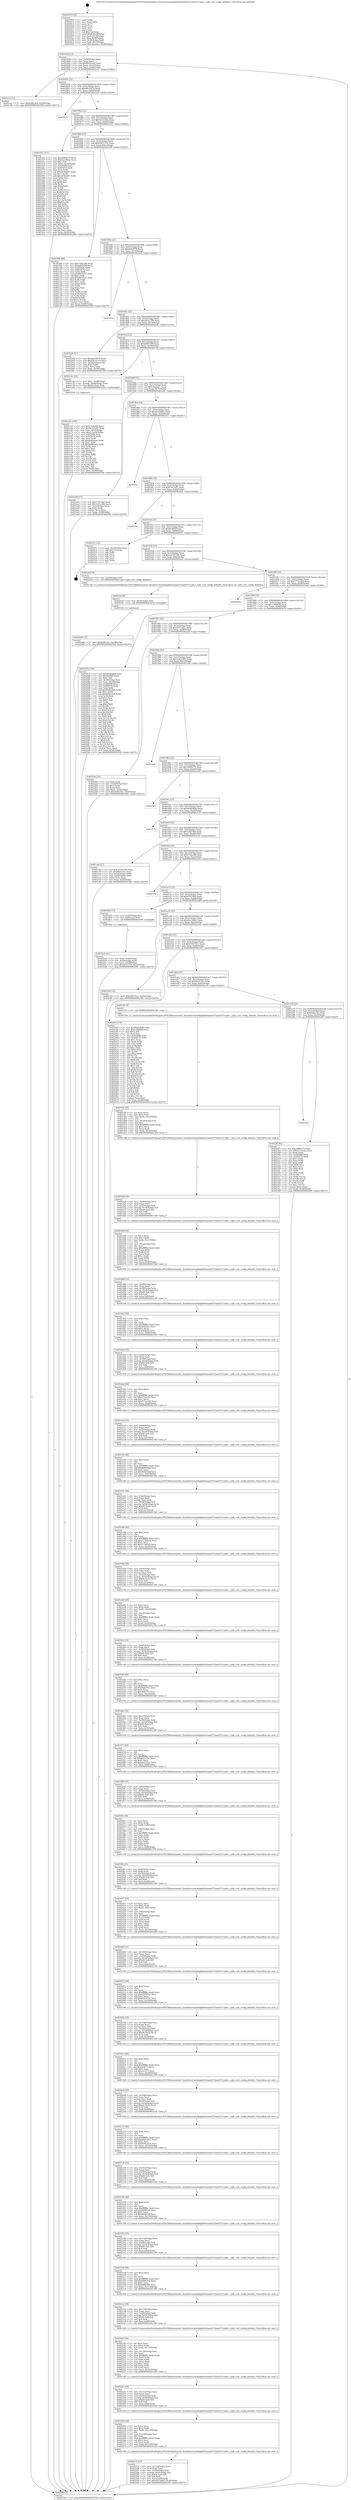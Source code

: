 digraph "0x401810" {
  label = "0x401810 (/mnt/c/Users/mathe/Desktop/tcc/POCII/binaries/extr_linuxdriversmediaplatformam437xam437x-vpfe.c_vpfe_ccdc_config_defaults_Final-ollvm.out::main(0))"
  labelloc = "t"
  node[shape=record]

  Entry [label="",width=0.3,height=0.3,shape=circle,fillcolor=black,style=filled]
  "0x40183d" [label="{
     0x40183d [23]\l
     | [instrs]\l
     &nbsp;&nbsp;0x40183d \<+3\>: mov -0x58(%rbp),%eax\l
     &nbsp;&nbsp;0x401840 \<+2\>: mov %eax,%ecx\l
     &nbsp;&nbsp;0x401842 \<+6\>: sub $0x86183c02,%ecx\l
     &nbsp;&nbsp;0x401848 \<+3\>: mov %eax,-0x5c(%rbp)\l
     &nbsp;&nbsp;0x40184b \<+3\>: mov %ecx,-0x60(%rbp)\l
     &nbsp;&nbsp;0x40184e \<+6\>: je 0000000000401cce \<main+0x4be\>\l
  }"]
  "0x401cce" [label="{
     0x401cce [12]\l
     | [instrs]\l
     &nbsp;&nbsp;0x401cce \<+7\>: movl $0x4cf823b4,-0x58(%rbp)\l
     &nbsp;&nbsp;0x401cd5 \<+5\>: jmp 0000000000402584 \<main+0xd74\>\l
  }"]
  "0x401854" [label="{
     0x401854 [22]\l
     | [instrs]\l
     &nbsp;&nbsp;0x401854 \<+5\>: jmp 0000000000401859 \<main+0x49\>\l
     &nbsp;&nbsp;0x401859 \<+3\>: mov -0x5c(%rbp),%eax\l
     &nbsp;&nbsp;0x40185c \<+5\>: sub $0x88a1027a,%eax\l
     &nbsp;&nbsp;0x401861 \<+3\>: mov %eax,-0x64(%rbp)\l
     &nbsp;&nbsp;0x401864 \<+6\>: je 0000000000402524 \<main+0xd14\>\l
  }"]
  Exit [label="",width=0.3,height=0.3,shape=circle,fillcolor=black,style=filled,peripheries=2]
  "0x402524" [label="{
     0x402524\l
  }", style=dashed]
  "0x40186a" [label="{
     0x40186a [22]\l
     | [instrs]\l
     &nbsp;&nbsp;0x40186a \<+5\>: jmp 000000000040186f \<main+0x5f\>\l
     &nbsp;&nbsp;0x40186f \<+3\>: mov -0x5c(%rbp),%eax\l
     &nbsp;&nbsp;0x401872 \<+5\>: sub $0x93155e0a,%eax\l
     &nbsp;&nbsp;0x401877 \<+3\>: mov %eax,-0x68(%rbp)\l
     &nbsp;&nbsp;0x40187a \<+6\>: je 0000000000402352 \<main+0xb42\>\l
  }"]
  "0x401a94" [label="{
     0x401a94\l
  }", style=dashed]
  "0x402352" [label="{
     0x402352 [151]\l
     | [instrs]\l
     &nbsp;&nbsp;0x402352 \<+5\>: mov $0x3df88279,%eax\l
     &nbsp;&nbsp;0x402357 \<+5\>: mov $0x5ea190a2,%ecx\l
     &nbsp;&nbsp;0x40235c \<+2\>: mov $0x1,%dl\l
     &nbsp;&nbsp;0x40235e \<+7\>: movl $0x0,-0x30(%rbp)\l
     &nbsp;&nbsp;0x402365 \<+7\>: mov 0x405098,%esi\l
     &nbsp;&nbsp;0x40236c \<+7\>: mov 0x405070,%edi\l
     &nbsp;&nbsp;0x402373 \<+3\>: mov %esi,%r8d\l
     &nbsp;&nbsp;0x402376 \<+7\>: sub $0xcd74a097,%r8d\l
     &nbsp;&nbsp;0x40237d \<+4\>: sub $0x1,%r8d\l
     &nbsp;&nbsp;0x402381 \<+7\>: add $0xcd74a097,%r8d\l
     &nbsp;&nbsp;0x402388 \<+4\>: imul %r8d,%esi\l
     &nbsp;&nbsp;0x40238c \<+3\>: and $0x1,%esi\l
     &nbsp;&nbsp;0x40238f \<+3\>: cmp $0x0,%esi\l
     &nbsp;&nbsp;0x402392 \<+4\>: sete %r9b\l
     &nbsp;&nbsp;0x402396 \<+3\>: cmp $0xa,%edi\l
     &nbsp;&nbsp;0x402399 \<+4\>: setl %r10b\l
     &nbsp;&nbsp;0x40239d \<+3\>: mov %r9b,%r11b\l
     &nbsp;&nbsp;0x4023a0 \<+4\>: xor $0xff,%r11b\l
     &nbsp;&nbsp;0x4023a4 \<+3\>: mov %r10b,%bl\l
     &nbsp;&nbsp;0x4023a7 \<+3\>: xor $0xff,%bl\l
     &nbsp;&nbsp;0x4023aa \<+3\>: xor $0x1,%dl\l
     &nbsp;&nbsp;0x4023ad \<+3\>: mov %r11b,%r14b\l
     &nbsp;&nbsp;0x4023b0 \<+4\>: and $0xff,%r14b\l
     &nbsp;&nbsp;0x4023b4 \<+3\>: and %dl,%r9b\l
     &nbsp;&nbsp;0x4023b7 \<+3\>: mov %bl,%r15b\l
     &nbsp;&nbsp;0x4023ba \<+4\>: and $0xff,%r15b\l
     &nbsp;&nbsp;0x4023be \<+3\>: and %dl,%r10b\l
     &nbsp;&nbsp;0x4023c1 \<+3\>: or %r9b,%r14b\l
     &nbsp;&nbsp;0x4023c4 \<+3\>: or %r10b,%r15b\l
     &nbsp;&nbsp;0x4023c7 \<+3\>: xor %r15b,%r14b\l
     &nbsp;&nbsp;0x4023ca \<+3\>: or %bl,%r11b\l
     &nbsp;&nbsp;0x4023cd \<+4\>: xor $0xff,%r11b\l
     &nbsp;&nbsp;0x4023d1 \<+3\>: or $0x1,%dl\l
     &nbsp;&nbsp;0x4023d4 \<+3\>: and %dl,%r11b\l
     &nbsp;&nbsp;0x4023d7 \<+3\>: or %r11b,%r14b\l
     &nbsp;&nbsp;0x4023da \<+4\>: test $0x1,%r14b\l
     &nbsp;&nbsp;0x4023de \<+3\>: cmovne %ecx,%eax\l
     &nbsp;&nbsp;0x4023e1 \<+3\>: mov %eax,-0x58(%rbp)\l
     &nbsp;&nbsp;0x4023e4 \<+5\>: jmp 0000000000402584 \<main+0xd74\>\l
  }"]
  "0x401880" [label="{
     0x401880 [22]\l
     | [instrs]\l
     &nbsp;&nbsp;0x401880 \<+5\>: jmp 0000000000401885 \<main+0x75\>\l
     &nbsp;&nbsp;0x401885 \<+3\>: mov -0x5c(%rbp),%eax\l
     &nbsp;&nbsp;0x401888 \<+5\>: sub $0x93631316,%eax\l
     &nbsp;&nbsp;0x40188d \<+3\>: mov %eax,-0x6c(%rbp)\l
     &nbsp;&nbsp;0x401890 \<+6\>: je 0000000000401bf6 \<main+0x3e6\>\l
  }"]
  "0x4022ff" [label="{
     0x4022ff [83]\l
     | [instrs]\l
     &nbsp;&nbsp;0x4022ff \<+5\>: mov $0x3df88279,%eax\l
     &nbsp;&nbsp;0x402304 \<+5\>: mov $0x93155e0a,%ecx\l
     &nbsp;&nbsp;0x402309 \<+2\>: xor %edx,%edx\l
     &nbsp;&nbsp;0x40230b \<+7\>: mov 0x405098,%esi\l
     &nbsp;&nbsp;0x402312 \<+7\>: mov 0x405070,%edi\l
     &nbsp;&nbsp;0x402319 \<+3\>: sub $0x1,%edx\l
     &nbsp;&nbsp;0x40231c \<+3\>: mov %esi,%r8d\l
     &nbsp;&nbsp;0x40231f \<+3\>: add %edx,%r8d\l
     &nbsp;&nbsp;0x402322 \<+4\>: imul %r8d,%esi\l
     &nbsp;&nbsp;0x402326 \<+3\>: and $0x1,%esi\l
     &nbsp;&nbsp;0x402329 \<+3\>: cmp $0x0,%esi\l
     &nbsp;&nbsp;0x40232c \<+4\>: sete %r9b\l
     &nbsp;&nbsp;0x402330 \<+3\>: cmp $0xa,%edi\l
     &nbsp;&nbsp;0x402333 \<+4\>: setl %r10b\l
     &nbsp;&nbsp;0x402337 \<+3\>: mov %r9b,%r11b\l
     &nbsp;&nbsp;0x40233a \<+3\>: and %r10b,%r11b\l
     &nbsp;&nbsp;0x40233d \<+3\>: xor %r10b,%r9b\l
     &nbsp;&nbsp;0x402340 \<+3\>: or %r9b,%r11b\l
     &nbsp;&nbsp;0x402343 \<+4\>: test $0x1,%r11b\l
     &nbsp;&nbsp;0x402347 \<+3\>: cmovne %ecx,%eax\l
     &nbsp;&nbsp;0x40234a \<+3\>: mov %eax,-0x58(%rbp)\l
     &nbsp;&nbsp;0x40234d \<+5\>: jmp 0000000000402584 \<main+0xd74\>\l
  }"]
  "0x401bf6" [label="{
     0x401bf6 [88]\l
     | [instrs]\l
     &nbsp;&nbsp;0x401bf6 \<+5\>: mov $0x57b6cdf9,%eax\l
     &nbsp;&nbsp;0x401bfb \<+5\>: mov $0xbd9555ff,%ecx\l
     &nbsp;&nbsp;0x401c00 \<+7\>: mov 0x405098,%edx\l
     &nbsp;&nbsp;0x401c07 \<+7\>: mov 0x405070,%esi\l
     &nbsp;&nbsp;0x401c0e \<+2\>: mov %edx,%edi\l
     &nbsp;&nbsp;0x401c10 \<+6\>: sub $0x6f67a937,%edi\l
     &nbsp;&nbsp;0x401c16 \<+3\>: sub $0x1,%edi\l
     &nbsp;&nbsp;0x401c19 \<+6\>: add $0x6f67a937,%edi\l
     &nbsp;&nbsp;0x401c1f \<+3\>: imul %edi,%edx\l
     &nbsp;&nbsp;0x401c22 \<+3\>: and $0x1,%edx\l
     &nbsp;&nbsp;0x401c25 \<+3\>: cmp $0x0,%edx\l
     &nbsp;&nbsp;0x401c28 \<+4\>: sete %r8b\l
     &nbsp;&nbsp;0x401c2c \<+3\>: cmp $0xa,%esi\l
     &nbsp;&nbsp;0x401c2f \<+4\>: setl %r9b\l
     &nbsp;&nbsp;0x401c33 \<+3\>: mov %r8b,%r10b\l
     &nbsp;&nbsp;0x401c36 \<+3\>: and %r9b,%r10b\l
     &nbsp;&nbsp;0x401c39 \<+3\>: xor %r9b,%r8b\l
     &nbsp;&nbsp;0x401c3c \<+3\>: or %r8b,%r10b\l
     &nbsp;&nbsp;0x401c3f \<+4\>: test $0x1,%r10b\l
     &nbsp;&nbsp;0x401c43 \<+3\>: cmovne %ecx,%eax\l
     &nbsp;&nbsp;0x401c46 \<+3\>: mov %eax,-0x58(%rbp)\l
     &nbsp;&nbsp;0x401c49 \<+5\>: jmp 0000000000402584 \<main+0xd74\>\l
  }"]
  "0x401896" [label="{
     0x401896 [22]\l
     | [instrs]\l
     &nbsp;&nbsp;0x401896 \<+5\>: jmp 000000000040189b \<main+0x8b\>\l
     &nbsp;&nbsp;0x40189b \<+3\>: mov -0x5c(%rbp),%eax\l
     &nbsp;&nbsp;0x40189e \<+5\>: sub $0xa6d1f97b,%eax\l
     &nbsp;&nbsp;0x4018a3 \<+3\>: mov %eax,-0x70(%rbp)\l
     &nbsp;&nbsp;0x4018a6 \<+6\>: je 00000000004022e2 \<main+0xad2\>\l
  }"]
  "0x4022d6" [label="{
     0x4022d6 [12]\l
     | [instrs]\l
     &nbsp;&nbsp;0x4022d6 \<+7\>: movl $0x6efb13ec,-0x58(%rbp)\l
     &nbsp;&nbsp;0x4022dd \<+5\>: jmp 0000000000402584 \<main+0xd74\>\l
  }"]
  "0x4022e2" [label="{
     0x4022e2\l
  }", style=dashed]
  "0x4018ac" [label="{
     0x4018ac [22]\l
     | [instrs]\l
     &nbsp;&nbsp;0x4018ac \<+5\>: jmp 00000000004018b1 \<main+0xa1\>\l
     &nbsp;&nbsp;0x4018b1 \<+3\>: mov -0x5c(%rbp),%eax\l
     &nbsp;&nbsp;0x4018b4 \<+5\>: sub $0xa93127f4,%eax\l
     &nbsp;&nbsp;0x4018b9 \<+3\>: mov %eax,-0x74(%rbp)\l
     &nbsp;&nbsp;0x4018bc \<+6\>: je 0000000000401bdb \<main+0x3cb\>\l
  }"]
  "0x4022cd" [label="{
     0x4022cd [9]\l
     | [instrs]\l
     &nbsp;&nbsp;0x4022cd \<+4\>: mov -0x50(%rbp),%rdi\l
     &nbsp;&nbsp;0x4022d1 \<+5\>: call 0000000000401030 \<free@plt\>\l
     | [calls]\l
     &nbsp;&nbsp;0x401030 \{1\} (unknown)\l
  }"]
  "0x401bdb" [label="{
     0x401bdb [27]\l
     | [instrs]\l
     &nbsp;&nbsp;0x401bdb \<+5\>: mov $0xa6d1f97b,%eax\l
     &nbsp;&nbsp;0x401be0 \<+5\>: mov $0x93631316,%ecx\l
     &nbsp;&nbsp;0x401be5 \<+3\>: mov -0x28(%rbp),%edx\l
     &nbsp;&nbsp;0x401be8 \<+3\>: cmp $0x0,%edx\l
     &nbsp;&nbsp;0x401beb \<+3\>: cmove %ecx,%eax\l
     &nbsp;&nbsp;0x401bee \<+3\>: mov %eax,-0x58(%rbp)\l
     &nbsp;&nbsp;0x401bf1 \<+5\>: jmp 0000000000402584 \<main+0xd74\>\l
  }"]
  "0x4018c2" [label="{
     0x4018c2 [22]\l
     | [instrs]\l
     &nbsp;&nbsp;0x4018c2 \<+5\>: jmp 00000000004018c7 \<main+0xb7\>\l
     &nbsp;&nbsp;0x4018c7 \<+3\>: mov -0x5c(%rbp),%eax\l
     &nbsp;&nbsp;0x4018ca \<+5\>: sub $0xbd9555ff,%eax\l
     &nbsp;&nbsp;0x4018cf \<+3\>: mov %eax,-0x78(%rbp)\l
     &nbsp;&nbsp;0x4018d2 \<+6\>: je 0000000000401c4e \<main+0x43e\>\l
  }"]
  "0x40227e" [label="{
     0x40227e [45]\l
     | [instrs]\l
     &nbsp;&nbsp;0x40227e \<+6\>: mov -0x124(%rbp),%ecx\l
     &nbsp;&nbsp;0x402284 \<+3\>: imul %eax,%ecx\l
     &nbsp;&nbsp;0x402287 \<+4\>: mov -0x50(%rbp),%rdi\l
     &nbsp;&nbsp;0x40228b \<+4\>: movslq -0x54(%rbp),%r8\l
     &nbsp;&nbsp;0x40228f \<+7\>: imul $0x90,%r8,%r8\l
     &nbsp;&nbsp;0x402296 \<+3\>: add %r8,%rdi\l
     &nbsp;&nbsp;0x402299 \<+6\>: mov %ecx,0x88(%rdi)\l
     &nbsp;&nbsp;0x40229f \<+7\>: movl $0x2057ab83,-0x58(%rbp)\l
     &nbsp;&nbsp;0x4022a6 \<+5\>: jmp 0000000000402584 \<main+0xd74\>\l
  }"]
  "0x401c4e" [label="{
     0x401c4e [23]\l
     | [instrs]\l
     &nbsp;&nbsp;0x401c4e \<+7\>: movl $0x1,-0x48(%rbp)\l
     &nbsp;&nbsp;0x401c55 \<+4\>: movslq -0x48(%rbp),%rax\l
     &nbsp;&nbsp;0x401c59 \<+7\>: imul $0x90,%rax,%rdi\l
     &nbsp;&nbsp;0x401c60 \<+5\>: call 0000000000401050 \<malloc@plt\>\l
     | [calls]\l
     &nbsp;&nbsp;0x401050 \{1\} (unknown)\l
  }"]
  "0x4018d8" [label="{
     0x4018d8 [22]\l
     | [instrs]\l
     &nbsp;&nbsp;0x4018d8 \<+5\>: jmp 00000000004018dd \<main+0xcd\>\l
     &nbsp;&nbsp;0x4018dd \<+3\>: mov -0x5c(%rbp),%eax\l
     &nbsp;&nbsp;0x4018e0 \<+5\>: sub $0xc4aaaaec,%eax\l
     &nbsp;&nbsp;0x4018e5 \<+3\>: mov %eax,-0x7c(%rbp)\l
     &nbsp;&nbsp;0x4018e8 \<+6\>: je 0000000000401a9e \<main+0x28e\>\l
  }"]
  "0x402252" [label="{
     0x402252 [44]\l
     | [instrs]\l
     &nbsp;&nbsp;0x402252 \<+2\>: xor %ecx,%ecx\l
     &nbsp;&nbsp;0x402254 \<+5\>: mov $0x2,%edx\l
     &nbsp;&nbsp;0x402259 \<+6\>: mov %edx,-0x120(%rbp)\l
     &nbsp;&nbsp;0x40225f \<+1\>: cltd\l
     &nbsp;&nbsp;0x402260 \<+6\>: mov -0x120(%rbp),%esi\l
     &nbsp;&nbsp;0x402266 \<+2\>: idiv %esi\l
     &nbsp;&nbsp;0x402268 \<+6\>: imul $0xfffffffe,%edx,%edx\l
     &nbsp;&nbsp;0x40226e \<+3\>: sub $0x1,%ecx\l
     &nbsp;&nbsp;0x402271 \<+2\>: sub %ecx,%edx\l
     &nbsp;&nbsp;0x402273 \<+6\>: mov %edx,-0x124(%rbp)\l
     &nbsp;&nbsp;0x402279 \<+5\>: call 0000000000401160 \<next_i\>\l
     | [calls]\l
     &nbsp;&nbsp;0x401160 \{1\} (/mnt/c/Users/mathe/Desktop/tcc/POCII/binaries/extr_linuxdriversmediaplatformam437xam437x-vpfe.c_vpfe_ccdc_config_defaults_Final-ollvm.out::next_i)\l
  }"]
  "0x401a9e" [label="{
     0x401a9e [27]\l
     | [instrs]\l
     &nbsp;&nbsp;0x401a9e \<+5\>: mov $0x57f379a9,%eax\l
     &nbsp;&nbsp;0x401aa3 \<+5\>: mov $0x3c421d84,%ecx\l
     &nbsp;&nbsp;0x401aa8 \<+3\>: mov -0x2c(%rbp),%edx\l
     &nbsp;&nbsp;0x401aab \<+3\>: cmp $0x2,%edx\l
     &nbsp;&nbsp;0x401aae \<+3\>: cmovne %ecx,%eax\l
     &nbsp;&nbsp;0x401ab1 \<+3\>: mov %eax,-0x58(%rbp)\l
     &nbsp;&nbsp;0x401ab4 \<+5\>: jmp 0000000000402584 \<main+0xd74\>\l
  }"]
  "0x4018ee" [label="{
     0x4018ee [22]\l
     | [instrs]\l
     &nbsp;&nbsp;0x4018ee \<+5\>: jmp 00000000004018f3 \<main+0xe3\>\l
     &nbsp;&nbsp;0x4018f3 \<+3\>: mov -0x5c(%rbp),%eax\l
     &nbsp;&nbsp;0x4018f6 \<+5\>: sub $0xdea59083,%eax\l
     &nbsp;&nbsp;0x4018fb \<+3\>: mov %eax,-0x80(%rbp)\l
     &nbsp;&nbsp;0x4018fe \<+6\>: je 0000000000401b11 \<main+0x301\>\l
  }"]
  "0x402584" [label="{
     0x402584 [5]\l
     | [instrs]\l
     &nbsp;&nbsp;0x402584 \<+5\>: jmp 000000000040183d \<main+0x2d\>\l
  }"]
  "0x401810" [label="{
     0x401810 [45]\l
     | [instrs]\l
     &nbsp;&nbsp;0x401810 \<+1\>: push %rbp\l
     &nbsp;&nbsp;0x401811 \<+3\>: mov %rsp,%rbp\l
     &nbsp;&nbsp;0x401814 \<+2\>: push %r15\l
     &nbsp;&nbsp;0x401816 \<+2\>: push %r14\l
     &nbsp;&nbsp;0x401818 \<+2\>: push %r12\l
     &nbsp;&nbsp;0x40181a \<+1\>: push %rbx\l
     &nbsp;&nbsp;0x40181b \<+7\>: sub $0x110,%rsp\l
     &nbsp;&nbsp;0x401822 \<+7\>: movl $0x0,-0x30(%rbp)\l
     &nbsp;&nbsp;0x401829 \<+3\>: mov %edi,-0x34(%rbp)\l
     &nbsp;&nbsp;0x40182c \<+4\>: mov %rsi,-0x40(%rbp)\l
     &nbsp;&nbsp;0x401830 \<+3\>: mov -0x34(%rbp),%edi\l
     &nbsp;&nbsp;0x401833 \<+3\>: mov %edi,-0x2c(%rbp)\l
     &nbsp;&nbsp;0x401836 \<+7\>: movl $0xc4aaaaec,-0x58(%rbp)\l
  }"]
  "0x40222c" [label="{
     0x40222c [38]\l
     | [instrs]\l
     &nbsp;&nbsp;0x40222c \<+6\>: mov -0x11c(%rbp),%ecx\l
     &nbsp;&nbsp;0x402232 \<+3\>: imul %eax,%ecx\l
     &nbsp;&nbsp;0x402235 \<+4\>: mov -0x50(%rbp),%rdi\l
     &nbsp;&nbsp;0x402239 \<+4\>: movslq -0x54(%rbp),%r8\l
     &nbsp;&nbsp;0x40223d \<+7\>: imul $0x90,%r8,%r8\l
     &nbsp;&nbsp;0x402244 \<+3\>: add %r8,%rdi\l
     &nbsp;&nbsp;0x402247 \<+6\>: mov %ecx,0x84(%rdi)\l
     &nbsp;&nbsp;0x40224d \<+5\>: call 0000000000401160 \<next_i\>\l
     | [calls]\l
     &nbsp;&nbsp;0x401160 \{1\} (/mnt/c/Users/mathe/Desktop/tcc/POCII/binaries/extr_linuxdriversmediaplatformam437xam437x-vpfe.c_vpfe_ccdc_config_defaults_Final-ollvm.out::next_i)\l
  }"]
  "0x401b11" [label="{
     0x401b11\l
  }", style=dashed]
  "0x401904" [label="{
     0x401904 [25]\l
     | [instrs]\l
     &nbsp;&nbsp;0x401904 \<+5\>: jmp 0000000000401909 \<main+0xf9\>\l
     &nbsp;&nbsp;0x401909 \<+3\>: mov -0x5c(%rbp),%eax\l
     &nbsp;&nbsp;0x40190c \<+5\>: sub $0xf74c1a93,%eax\l
     &nbsp;&nbsp;0x401911 \<+6\>: mov %eax,-0x84(%rbp)\l
     &nbsp;&nbsp;0x401917 \<+6\>: je 00000000004022ee \<main+0xade\>\l
  }"]
  "0x4021f4" [label="{
     0x4021f4 [56]\l
     | [instrs]\l
     &nbsp;&nbsp;0x4021f4 \<+2\>: xor %ecx,%ecx\l
     &nbsp;&nbsp;0x4021f6 \<+5\>: mov $0x2,%edx\l
     &nbsp;&nbsp;0x4021fb \<+6\>: mov %edx,-0x118(%rbp)\l
     &nbsp;&nbsp;0x402201 \<+1\>: cltd\l
     &nbsp;&nbsp;0x402202 \<+6\>: mov -0x118(%rbp),%esi\l
     &nbsp;&nbsp;0x402208 \<+2\>: idiv %esi\l
     &nbsp;&nbsp;0x40220a \<+6\>: imul $0xfffffffe,%edx,%edx\l
     &nbsp;&nbsp;0x402210 \<+3\>: mov %ecx,%r9d\l
     &nbsp;&nbsp;0x402213 \<+3\>: sub %edx,%r9d\l
     &nbsp;&nbsp;0x402216 \<+2\>: mov %ecx,%edx\l
     &nbsp;&nbsp;0x402218 \<+3\>: sub $0x1,%edx\l
     &nbsp;&nbsp;0x40221b \<+3\>: add %edx,%r9d\l
     &nbsp;&nbsp;0x40221e \<+3\>: sub %r9d,%ecx\l
     &nbsp;&nbsp;0x402221 \<+6\>: mov %ecx,-0x11c(%rbp)\l
     &nbsp;&nbsp;0x402227 \<+5\>: call 0000000000401160 \<next_i\>\l
     | [calls]\l
     &nbsp;&nbsp;0x401160 \{1\} (/mnt/c/Users/mathe/Desktop/tcc/POCII/binaries/extr_linuxdriversmediaplatformam437xam437x-vpfe.c_vpfe_ccdc_config_defaults_Final-ollvm.out::next_i)\l
  }"]
  "0x4022ee" [label="{
     0x4022ee\l
  }", style=dashed]
  "0x40191d" [label="{
     0x40191d [25]\l
     | [instrs]\l
     &nbsp;&nbsp;0x40191d \<+5\>: jmp 0000000000401922 \<main+0x112\>\l
     &nbsp;&nbsp;0x401922 \<+3\>: mov -0x5c(%rbp),%eax\l
     &nbsp;&nbsp;0x401925 \<+5\>: sub $0xf0c8f6f,%eax\l
     &nbsp;&nbsp;0x40192a \<+6\>: mov %eax,-0x88(%rbp)\l
     &nbsp;&nbsp;0x401930 \<+6\>: je 0000000000402511 \<main+0xd01\>\l
  }"]
  "0x4021ce" [label="{
     0x4021ce [38]\l
     | [instrs]\l
     &nbsp;&nbsp;0x4021ce \<+6\>: mov -0x114(%rbp),%ecx\l
     &nbsp;&nbsp;0x4021d4 \<+3\>: imul %eax,%ecx\l
     &nbsp;&nbsp;0x4021d7 \<+4\>: mov -0x50(%rbp),%rdi\l
     &nbsp;&nbsp;0x4021db \<+4\>: movslq -0x54(%rbp),%r8\l
     &nbsp;&nbsp;0x4021df \<+7\>: imul $0x90,%r8,%r8\l
     &nbsp;&nbsp;0x4021e6 \<+3\>: add %r8,%rdi\l
     &nbsp;&nbsp;0x4021e9 \<+6\>: mov %ecx,0x80(%rdi)\l
     &nbsp;&nbsp;0x4021ef \<+5\>: call 0000000000401160 \<next_i\>\l
     | [calls]\l
     &nbsp;&nbsp;0x401160 \{1\} (/mnt/c/Users/mathe/Desktop/tcc/POCII/binaries/extr_linuxdriversmediaplatformam437xam437x-vpfe.c_vpfe_ccdc_config_defaults_Final-ollvm.out::next_i)\l
  }"]
  "0x402511" [label="{
     0x402511 [19]\l
     | [instrs]\l
     &nbsp;&nbsp;0x402511 \<+3\>: mov -0x24(%rbp),%eax\l
     &nbsp;&nbsp;0x402514 \<+7\>: add $0x110,%rsp\l
     &nbsp;&nbsp;0x40251b \<+1\>: pop %rbx\l
     &nbsp;&nbsp;0x40251c \<+2\>: pop %r12\l
     &nbsp;&nbsp;0x40251e \<+2\>: pop %r14\l
     &nbsp;&nbsp;0x402520 \<+2\>: pop %r15\l
     &nbsp;&nbsp;0x402522 \<+1\>: pop %rbp\l
     &nbsp;&nbsp;0x402523 \<+1\>: ret\l
  }"]
  "0x401936" [label="{
     0x401936 [25]\l
     | [instrs]\l
     &nbsp;&nbsp;0x401936 \<+5\>: jmp 000000000040193b \<main+0x12b\>\l
     &nbsp;&nbsp;0x40193b \<+3\>: mov -0x5c(%rbp),%eax\l
     &nbsp;&nbsp;0x40193e \<+5\>: sub $0x167d5149,%eax\l
     &nbsp;&nbsp;0x401943 \<+6\>: mov %eax,-0x8c(%rbp)\l
     &nbsp;&nbsp;0x401949 \<+6\>: je 00000000004022c4 \<main+0xab4\>\l
  }"]
  "0x4021a6" [label="{
     0x4021a6 [40]\l
     | [instrs]\l
     &nbsp;&nbsp;0x4021a6 \<+5\>: mov $0x2,%ecx\l
     &nbsp;&nbsp;0x4021ab \<+1\>: cltd\l
     &nbsp;&nbsp;0x4021ac \<+2\>: idiv %ecx\l
     &nbsp;&nbsp;0x4021ae \<+6\>: imul $0xfffffffe,%edx,%ecx\l
     &nbsp;&nbsp;0x4021b4 \<+6\>: add $0x6f86cf54,%ecx\l
     &nbsp;&nbsp;0x4021ba \<+3\>: add $0x1,%ecx\l
     &nbsp;&nbsp;0x4021bd \<+6\>: sub $0x6f86cf54,%ecx\l
     &nbsp;&nbsp;0x4021c3 \<+6\>: mov %ecx,-0x114(%rbp)\l
     &nbsp;&nbsp;0x4021c9 \<+5\>: call 0000000000401160 \<next_i\>\l
     | [calls]\l
     &nbsp;&nbsp;0x401160 \{1\} (/mnt/c/Users/mathe/Desktop/tcc/POCII/binaries/extr_linuxdriversmediaplatformam437xam437x-vpfe.c_vpfe_ccdc_config_defaults_Final-ollvm.out::next_i)\l
  }"]
  "0x4022c4" [label="{
     0x4022c4 [9]\l
     | [instrs]\l
     &nbsp;&nbsp;0x4022c4 \<+4\>: mov -0x50(%rbp),%rdi\l
     &nbsp;&nbsp;0x4022c8 \<+5\>: call 00000000004013e0 \<vpfe_ccdc_config_defaults\>\l
     | [calls]\l
     &nbsp;&nbsp;0x4013e0 \{1\} (/mnt/c/Users/mathe/Desktop/tcc/POCII/binaries/extr_linuxdriversmediaplatformam437xam437x-vpfe.c_vpfe_ccdc_config_defaults_Final-ollvm.out::vpfe_ccdc_config_defaults)\l
  }"]
  "0x40194f" [label="{
     0x40194f [25]\l
     | [instrs]\l
     &nbsp;&nbsp;0x40194f \<+5\>: jmp 0000000000401954 \<main+0x144\>\l
     &nbsp;&nbsp;0x401954 \<+3\>: mov -0x5c(%rbp),%eax\l
     &nbsp;&nbsp;0x401957 \<+5\>: sub $0x17742ae0,%eax\l
     &nbsp;&nbsp;0x40195c \<+6\>: mov %eax,-0x90(%rbp)\l
     &nbsp;&nbsp;0x401962 \<+6\>: je 0000000000401bad \<main+0x39d\>\l
  }"]
  "0x402183" [label="{
     0x402183 [35]\l
     | [instrs]\l
     &nbsp;&nbsp;0x402183 \<+6\>: mov -0x110(%rbp),%ecx\l
     &nbsp;&nbsp;0x402189 \<+3\>: imul %eax,%ecx\l
     &nbsp;&nbsp;0x40218c \<+4\>: mov -0x50(%rbp),%rdi\l
     &nbsp;&nbsp;0x402190 \<+4\>: movslq -0x54(%rbp),%r8\l
     &nbsp;&nbsp;0x402194 \<+7\>: imul $0x90,%r8,%r8\l
     &nbsp;&nbsp;0x40219b \<+3\>: add %r8,%rdi\l
     &nbsp;&nbsp;0x40219e \<+3\>: mov %ecx,0x64(%rdi)\l
     &nbsp;&nbsp;0x4021a1 \<+5\>: call 0000000000401160 \<next_i\>\l
     | [calls]\l
     &nbsp;&nbsp;0x401160 \{1\} (/mnt/c/Users/mathe/Desktop/tcc/POCII/binaries/extr_linuxdriversmediaplatformam437xam437x-vpfe.c_vpfe_ccdc_config_defaults_Final-ollvm.out::next_i)\l
  }"]
  "0x401bad" [label="{
     0x401bad\l
  }", style=dashed]
  "0x401968" [label="{
     0x401968 [25]\l
     | [instrs]\l
     &nbsp;&nbsp;0x401968 \<+5\>: jmp 000000000040196d \<main+0x15d\>\l
     &nbsp;&nbsp;0x40196d \<+3\>: mov -0x5c(%rbp),%eax\l
     &nbsp;&nbsp;0x401970 \<+5\>: sub $0x1c90868f,%eax\l
     &nbsp;&nbsp;0x401975 \<+6\>: mov %eax,-0x94(%rbp)\l
     &nbsp;&nbsp;0x40197b \<+6\>: je 000000000040247b \<main+0xc6b\>\l
  }"]
  "0x40215b" [label="{
     0x40215b [40]\l
     | [instrs]\l
     &nbsp;&nbsp;0x40215b \<+5\>: mov $0x2,%ecx\l
     &nbsp;&nbsp;0x402160 \<+1\>: cltd\l
     &nbsp;&nbsp;0x402161 \<+2\>: idiv %ecx\l
     &nbsp;&nbsp;0x402163 \<+6\>: imul $0xfffffffe,%edx,%ecx\l
     &nbsp;&nbsp;0x402169 \<+6\>: add $0x994fb32f,%ecx\l
     &nbsp;&nbsp;0x40216f \<+3\>: add $0x1,%ecx\l
     &nbsp;&nbsp;0x402172 \<+6\>: sub $0x994fb32f,%ecx\l
     &nbsp;&nbsp;0x402178 \<+6\>: mov %ecx,-0x110(%rbp)\l
     &nbsp;&nbsp;0x40217e \<+5\>: call 0000000000401160 \<next_i\>\l
     | [calls]\l
     &nbsp;&nbsp;0x401160 \{1\} (/mnt/c/Users/mathe/Desktop/tcc/POCII/binaries/extr_linuxdriversmediaplatformam437xam437x-vpfe.c_vpfe_ccdc_config_defaults_Final-ollvm.out::next_i)\l
  }"]
  "0x40247b" [label="{
     0x40247b [150]\l
     | [instrs]\l
     &nbsp;&nbsp;0x40247b \<+5\>: mov $0x46d95bd8,%eax\l
     &nbsp;&nbsp;0x402480 \<+5\>: mov $0xf0c8f6f,%ecx\l
     &nbsp;&nbsp;0x402485 \<+2\>: mov $0x1,%dl\l
     &nbsp;&nbsp;0x402487 \<+3\>: mov -0x30(%rbp),%esi\l
     &nbsp;&nbsp;0x40248a \<+3\>: mov %esi,-0x24(%rbp)\l
     &nbsp;&nbsp;0x40248d \<+7\>: mov 0x405098,%esi\l
     &nbsp;&nbsp;0x402494 \<+7\>: mov 0x405070,%edi\l
     &nbsp;&nbsp;0x40249b \<+3\>: mov %esi,%r8d\l
     &nbsp;&nbsp;0x40249e \<+7\>: add $0x40bbc0a9,%r8d\l
     &nbsp;&nbsp;0x4024a5 \<+4\>: sub $0x1,%r8d\l
     &nbsp;&nbsp;0x4024a9 \<+7\>: sub $0x40bbc0a9,%r8d\l
     &nbsp;&nbsp;0x4024b0 \<+4\>: imul %r8d,%esi\l
     &nbsp;&nbsp;0x4024b4 \<+3\>: and $0x1,%esi\l
     &nbsp;&nbsp;0x4024b7 \<+3\>: cmp $0x0,%esi\l
     &nbsp;&nbsp;0x4024ba \<+4\>: sete %r9b\l
     &nbsp;&nbsp;0x4024be \<+3\>: cmp $0xa,%edi\l
     &nbsp;&nbsp;0x4024c1 \<+4\>: setl %r10b\l
     &nbsp;&nbsp;0x4024c5 \<+3\>: mov %r9b,%r11b\l
     &nbsp;&nbsp;0x4024c8 \<+4\>: xor $0xff,%r11b\l
     &nbsp;&nbsp;0x4024cc \<+3\>: mov %r10b,%bl\l
     &nbsp;&nbsp;0x4024cf \<+3\>: xor $0xff,%bl\l
     &nbsp;&nbsp;0x4024d2 \<+3\>: xor $0x0,%dl\l
     &nbsp;&nbsp;0x4024d5 \<+3\>: mov %r11b,%r14b\l
     &nbsp;&nbsp;0x4024d8 \<+4\>: and $0x0,%r14b\l
     &nbsp;&nbsp;0x4024dc \<+3\>: and %dl,%r9b\l
     &nbsp;&nbsp;0x4024df \<+3\>: mov %bl,%r15b\l
     &nbsp;&nbsp;0x4024e2 \<+4\>: and $0x0,%r15b\l
     &nbsp;&nbsp;0x4024e6 \<+3\>: and %dl,%r10b\l
     &nbsp;&nbsp;0x4024e9 \<+3\>: or %r9b,%r14b\l
     &nbsp;&nbsp;0x4024ec \<+3\>: or %r10b,%r15b\l
     &nbsp;&nbsp;0x4024ef \<+3\>: xor %r15b,%r14b\l
     &nbsp;&nbsp;0x4024f2 \<+3\>: or %bl,%r11b\l
     &nbsp;&nbsp;0x4024f5 \<+4\>: xor $0xff,%r11b\l
     &nbsp;&nbsp;0x4024f9 \<+3\>: or $0x0,%dl\l
     &nbsp;&nbsp;0x4024fc \<+3\>: and %dl,%r11b\l
     &nbsp;&nbsp;0x4024ff \<+3\>: or %r11b,%r14b\l
     &nbsp;&nbsp;0x402502 \<+4\>: test $0x1,%r14b\l
     &nbsp;&nbsp;0x402506 \<+3\>: cmovne %ecx,%eax\l
     &nbsp;&nbsp;0x402509 \<+3\>: mov %eax,-0x58(%rbp)\l
     &nbsp;&nbsp;0x40250c \<+5\>: jmp 0000000000402584 \<main+0xd74\>\l
  }"]
  "0x401981" [label="{
     0x401981 [25]\l
     | [instrs]\l
     &nbsp;&nbsp;0x401981 \<+5\>: jmp 0000000000401986 \<main+0x176\>\l
     &nbsp;&nbsp;0x401986 \<+3\>: mov -0x5c(%rbp),%eax\l
     &nbsp;&nbsp;0x401989 \<+5\>: sub $0x2057ab83,%eax\l
     &nbsp;&nbsp;0x40198e \<+6\>: mov %eax,-0x98(%rbp)\l
     &nbsp;&nbsp;0x401994 \<+6\>: je 00000000004022ab \<main+0xa9b\>\l
  }"]
  "0x402138" [label="{
     0x402138 [35]\l
     | [instrs]\l
     &nbsp;&nbsp;0x402138 \<+6\>: mov -0x10c(%rbp),%ecx\l
     &nbsp;&nbsp;0x40213e \<+3\>: imul %eax,%ecx\l
     &nbsp;&nbsp;0x402141 \<+4\>: mov -0x50(%rbp),%rdi\l
     &nbsp;&nbsp;0x402145 \<+4\>: movslq -0x54(%rbp),%r8\l
     &nbsp;&nbsp;0x402149 \<+7\>: imul $0x90,%r8,%r8\l
     &nbsp;&nbsp;0x402150 \<+3\>: add %r8,%rdi\l
     &nbsp;&nbsp;0x402153 \<+3\>: mov %ecx,0x60(%rdi)\l
     &nbsp;&nbsp;0x402156 \<+5\>: call 0000000000401160 \<next_i\>\l
     | [calls]\l
     &nbsp;&nbsp;0x401160 \{1\} (/mnt/c/Users/mathe/Desktop/tcc/POCII/binaries/extr_linuxdriversmediaplatformam437xam437x-vpfe.c_vpfe_ccdc_config_defaults_Final-ollvm.out::next_i)\l
  }"]
  "0x4022ab" [label="{
     0x4022ab [25]\l
     | [instrs]\l
     &nbsp;&nbsp;0x4022ab \<+2\>: xor %eax,%eax\l
     &nbsp;&nbsp;0x4022ad \<+3\>: mov -0x54(%rbp),%ecx\l
     &nbsp;&nbsp;0x4022b0 \<+3\>: sub $0x1,%eax\l
     &nbsp;&nbsp;0x4022b3 \<+2\>: sub %eax,%ecx\l
     &nbsp;&nbsp;0x4022b5 \<+3\>: mov %ecx,-0x54(%rbp)\l
     &nbsp;&nbsp;0x4022b8 \<+7\>: movl $0x4cf823b4,-0x58(%rbp)\l
     &nbsp;&nbsp;0x4022bf \<+5\>: jmp 0000000000402584 \<main+0xd74\>\l
  }"]
  "0x40199a" [label="{
     0x40199a [25]\l
     | [instrs]\l
     &nbsp;&nbsp;0x40199a \<+5\>: jmp 000000000040199f \<main+0x18f\>\l
     &nbsp;&nbsp;0x40199f \<+3\>: mov -0x5c(%rbp),%eax\l
     &nbsp;&nbsp;0x4019a2 \<+5\>: sub $0x3c421d84,%eax\l
     &nbsp;&nbsp;0x4019a7 \<+6\>: mov %eax,-0x9c(%rbp)\l
     &nbsp;&nbsp;0x4019ad \<+6\>: je 0000000000401ab9 \<main+0x2a9\>\l
  }"]
  "0x402110" [label="{
     0x402110 [40]\l
     | [instrs]\l
     &nbsp;&nbsp;0x402110 \<+5\>: mov $0x2,%ecx\l
     &nbsp;&nbsp;0x402115 \<+1\>: cltd\l
     &nbsp;&nbsp;0x402116 \<+2\>: idiv %ecx\l
     &nbsp;&nbsp;0x402118 \<+6\>: imul $0xfffffffe,%edx,%ecx\l
     &nbsp;&nbsp;0x40211e \<+6\>: add $0x8581ad14,%ecx\l
     &nbsp;&nbsp;0x402124 \<+3\>: add $0x1,%ecx\l
     &nbsp;&nbsp;0x402127 \<+6\>: sub $0x8581ad14,%ecx\l
     &nbsp;&nbsp;0x40212d \<+6\>: mov %ecx,-0x10c(%rbp)\l
     &nbsp;&nbsp;0x402133 \<+5\>: call 0000000000401160 \<next_i\>\l
     | [calls]\l
     &nbsp;&nbsp;0x401160 \{1\} (/mnt/c/Users/mathe/Desktop/tcc/POCII/binaries/extr_linuxdriversmediaplatformam437xam437x-vpfe.c_vpfe_ccdc_config_defaults_Final-ollvm.out::next_i)\l
  }"]
  "0x401ab9" [label="{
     0x401ab9\l
  }", style=dashed]
  "0x4019b3" [label="{
     0x4019b3 [25]\l
     | [instrs]\l
     &nbsp;&nbsp;0x4019b3 \<+5\>: jmp 00000000004019b8 \<main+0x1a8\>\l
     &nbsp;&nbsp;0x4019b8 \<+3\>: mov -0x5c(%rbp),%eax\l
     &nbsp;&nbsp;0x4019bb \<+5\>: sub $0x3df88279,%eax\l
     &nbsp;&nbsp;0x4019c0 \<+6\>: mov %eax,-0xa0(%rbp)\l
     &nbsp;&nbsp;0x4019c6 \<+6\>: je 000000000040256a \<main+0xd5a\>\l
  }"]
  "0x4020e9" [label="{
     0x4020e9 [39]\l
     | [instrs]\l
     &nbsp;&nbsp;0x4020e9 \<+6\>: mov -0x108(%rbp),%ecx\l
     &nbsp;&nbsp;0x4020ef \<+3\>: imul %eax,%ecx\l
     &nbsp;&nbsp;0x4020f2 \<+3\>: movslq %ecx,%rdi\l
     &nbsp;&nbsp;0x4020f5 \<+4\>: mov -0x50(%rbp),%r8\l
     &nbsp;&nbsp;0x4020f9 \<+4\>: movslq -0x54(%rbp),%r10\l
     &nbsp;&nbsp;0x4020fd \<+7\>: imul $0x90,%r10,%r10\l
     &nbsp;&nbsp;0x402104 \<+3\>: add %r10,%r8\l
     &nbsp;&nbsp;0x402107 \<+4\>: mov %rdi,0x58(%r8)\l
     &nbsp;&nbsp;0x40210b \<+5\>: call 0000000000401160 \<next_i\>\l
     | [calls]\l
     &nbsp;&nbsp;0x401160 \{1\} (/mnt/c/Users/mathe/Desktop/tcc/POCII/binaries/extr_linuxdriversmediaplatformam437xam437x-vpfe.c_vpfe_ccdc_config_defaults_Final-ollvm.out::next_i)\l
  }"]
  "0x40256a" [label="{
     0x40256a\l
  }", style=dashed]
  "0x4019cc" [label="{
     0x4019cc [25]\l
     | [instrs]\l
     &nbsp;&nbsp;0x4019cc \<+5\>: jmp 00000000004019d1 \<main+0x1c1\>\l
     &nbsp;&nbsp;0x4019d1 \<+3\>: mov -0x5c(%rbp),%eax\l
     &nbsp;&nbsp;0x4019d4 \<+5\>: sub $0x46d95bd8,%eax\l
     &nbsp;&nbsp;0x4019d9 \<+6\>: mov %eax,-0xa4(%rbp)\l
     &nbsp;&nbsp;0x4019df \<+6\>: je 000000000040257d \<main+0xd6d\>\l
  }"]
  "0x4020c1" [label="{
     0x4020c1 [40]\l
     | [instrs]\l
     &nbsp;&nbsp;0x4020c1 \<+5\>: mov $0x2,%ecx\l
     &nbsp;&nbsp;0x4020c6 \<+1\>: cltd\l
     &nbsp;&nbsp;0x4020c7 \<+2\>: idiv %ecx\l
     &nbsp;&nbsp;0x4020c9 \<+6\>: imul $0xfffffffe,%edx,%ecx\l
     &nbsp;&nbsp;0x4020cf \<+6\>: add $0x2a3273,%ecx\l
     &nbsp;&nbsp;0x4020d5 \<+3\>: add $0x1,%ecx\l
     &nbsp;&nbsp;0x4020d8 \<+6\>: sub $0x2a3273,%ecx\l
     &nbsp;&nbsp;0x4020de \<+6\>: mov %ecx,-0x108(%rbp)\l
     &nbsp;&nbsp;0x4020e4 \<+5\>: call 0000000000401160 \<next_i\>\l
     | [calls]\l
     &nbsp;&nbsp;0x401160 \{1\} (/mnt/c/Users/mathe/Desktop/tcc/POCII/binaries/extr_linuxdriversmediaplatformam437xam437x-vpfe.c_vpfe_ccdc_config_defaults_Final-ollvm.out::next_i)\l
  }"]
  "0x40257d" [label="{
     0x40257d\l
  }", style=dashed]
  "0x4019e5" [label="{
     0x4019e5 [25]\l
     | [instrs]\l
     &nbsp;&nbsp;0x4019e5 \<+5\>: jmp 00000000004019ea \<main+0x1da\>\l
     &nbsp;&nbsp;0x4019ea \<+3\>: mov -0x5c(%rbp),%eax\l
     &nbsp;&nbsp;0x4019ed \<+5\>: sub $0x4cf823b4,%eax\l
     &nbsp;&nbsp;0x4019f2 \<+6\>: mov %eax,-0xa8(%rbp)\l
     &nbsp;&nbsp;0x4019f8 \<+6\>: je 0000000000401cda \<main+0x4ca\>\l
  }"]
  "0x40209a" [label="{
     0x40209a [39]\l
     | [instrs]\l
     &nbsp;&nbsp;0x40209a \<+6\>: mov -0x104(%rbp),%ecx\l
     &nbsp;&nbsp;0x4020a0 \<+3\>: imul %eax,%ecx\l
     &nbsp;&nbsp;0x4020a3 \<+3\>: movslq %ecx,%rdi\l
     &nbsp;&nbsp;0x4020a6 \<+4\>: mov -0x50(%rbp),%r8\l
     &nbsp;&nbsp;0x4020aa \<+4\>: movslq -0x54(%rbp),%r10\l
     &nbsp;&nbsp;0x4020ae \<+7\>: imul $0x90,%r10,%r10\l
     &nbsp;&nbsp;0x4020b5 \<+3\>: add %r10,%r8\l
     &nbsp;&nbsp;0x4020b8 \<+4\>: mov %rdi,0x50(%r8)\l
     &nbsp;&nbsp;0x4020bc \<+5\>: call 0000000000401160 \<next_i\>\l
     | [calls]\l
     &nbsp;&nbsp;0x401160 \{1\} (/mnt/c/Users/mathe/Desktop/tcc/POCII/binaries/extr_linuxdriversmediaplatformam437xam437x-vpfe.c_vpfe_ccdc_config_defaults_Final-ollvm.out::next_i)\l
  }"]
  "0x401cda" [label="{
     0x401cda [27]\l
     | [instrs]\l
     &nbsp;&nbsp;0x401cda \<+5\>: mov $0x167d5149,%eax\l
     &nbsp;&nbsp;0x401cdf \<+5\>: mov $0x66d3c5ec,%ecx\l
     &nbsp;&nbsp;0x401ce4 \<+3\>: mov -0x54(%rbp),%edx\l
     &nbsp;&nbsp;0x401ce7 \<+3\>: cmp -0x48(%rbp),%edx\l
     &nbsp;&nbsp;0x401cea \<+3\>: cmovl %ecx,%eax\l
     &nbsp;&nbsp;0x401ced \<+3\>: mov %eax,-0x58(%rbp)\l
     &nbsp;&nbsp;0x401cf0 \<+5\>: jmp 0000000000402584 \<main+0xd74\>\l
  }"]
  "0x4019fe" [label="{
     0x4019fe [25]\l
     | [instrs]\l
     &nbsp;&nbsp;0x4019fe \<+5\>: jmp 0000000000401a03 \<main+0x1f3\>\l
     &nbsp;&nbsp;0x401a03 \<+3\>: mov -0x5c(%rbp),%eax\l
     &nbsp;&nbsp;0x401a06 \<+5\>: sub $0x57b6cdf9,%eax\l
     &nbsp;&nbsp;0x401a0b \<+6\>: mov %eax,-0xac(%rbp)\l
     &nbsp;&nbsp;0x401a11 \<+6\>: je 000000000040253c \<main+0xd2c\>\l
  }"]
  "0x402072" [label="{
     0x402072 [40]\l
     | [instrs]\l
     &nbsp;&nbsp;0x402072 \<+5\>: mov $0x2,%ecx\l
     &nbsp;&nbsp;0x402077 \<+1\>: cltd\l
     &nbsp;&nbsp;0x402078 \<+2\>: idiv %ecx\l
     &nbsp;&nbsp;0x40207a \<+6\>: imul $0xfffffffe,%edx,%ecx\l
     &nbsp;&nbsp;0x402080 \<+6\>: sub $0xe2f597a1,%ecx\l
     &nbsp;&nbsp;0x402086 \<+3\>: add $0x1,%ecx\l
     &nbsp;&nbsp;0x402089 \<+6\>: add $0xe2f597a1,%ecx\l
     &nbsp;&nbsp;0x40208f \<+6\>: mov %ecx,-0x104(%rbp)\l
     &nbsp;&nbsp;0x402095 \<+5\>: call 0000000000401160 \<next_i\>\l
     | [calls]\l
     &nbsp;&nbsp;0x401160 \{1\} (/mnt/c/Users/mathe/Desktop/tcc/POCII/binaries/extr_linuxdriversmediaplatformam437xam437x-vpfe.c_vpfe_ccdc_config_defaults_Final-ollvm.out::next_i)\l
  }"]
  "0x40253c" [label="{
     0x40253c\l
  }", style=dashed]
  "0x401a17" [label="{
     0x401a17 [25]\l
     | [instrs]\l
     &nbsp;&nbsp;0x401a17 \<+5\>: jmp 0000000000401a1c \<main+0x20c\>\l
     &nbsp;&nbsp;0x401a1c \<+3\>: mov -0x5c(%rbp),%eax\l
     &nbsp;&nbsp;0x401a1f \<+5\>: sub $0x57f379a9,%eax\l
     &nbsp;&nbsp;0x401a24 \<+6\>: mov %eax,-0xb0(%rbp)\l
     &nbsp;&nbsp;0x401a2a \<+6\>: je 0000000000401bb9 \<main+0x3a9\>\l
  }"]
  "0x40204f" [label="{
     0x40204f [35]\l
     | [instrs]\l
     &nbsp;&nbsp;0x40204f \<+6\>: mov -0x100(%rbp),%ecx\l
     &nbsp;&nbsp;0x402055 \<+3\>: imul %eax,%ecx\l
     &nbsp;&nbsp;0x402058 \<+4\>: mov -0x50(%rbp),%rdi\l
     &nbsp;&nbsp;0x40205c \<+4\>: movslq -0x54(%rbp),%r8\l
     &nbsp;&nbsp;0x402060 \<+7\>: imul $0x90,%r8,%r8\l
     &nbsp;&nbsp;0x402067 \<+3\>: add %r8,%rdi\l
     &nbsp;&nbsp;0x40206a \<+3\>: mov %ecx,0x4c(%rdi)\l
     &nbsp;&nbsp;0x40206d \<+5\>: call 0000000000401160 \<next_i\>\l
     | [calls]\l
     &nbsp;&nbsp;0x401160 \{1\} (/mnt/c/Users/mathe/Desktop/tcc/POCII/binaries/extr_linuxdriversmediaplatformam437xam437x-vpfe.c_vpfe_ccdc_config_defaults_Final-ollvm.out::next_i)\l
  }"]
  "0x401bb9" [label="{
     0x401bb9 [13]\l
     | [instrs]\l
     &nbsp;&nbsp;0x401bb9 \<+4\>: mov -0x40(%rbp),%rax\l
     &nbsp;&nbsp;0x401bbd \<+4\>: mov 0x8(%rax),%rdi\l
     &nbsp;&nbsp;0x401bc1 \<+5\>: call 0000000000401060 \<atoi@plt\>\l
     | [calls]\l
     &nbsp;&nbsp;0x401060 \{1\} (unknown)\l
  }"]
  "0x401a30" [label="{
     0x401a30 [25]\l
     | [instrs]\l
     &nbsp;&nbsp;0x401a30 \<+5\>: jmp 0000000000401a35 \<main+0x225\>\l
     &nbsp;&nbsp;0x401a35 \<+3\>: mov -0x5c(%rbp),%eax\l
     &nbsp;&nbsp;0x401a38 \<+5\>: sub $0x5ea190a2,%eax\l
     &nbsp;&nbsp;0x401a3d \<+6\>: mov %eax,-0xb4(%rbp)\l
     &nbsp;&nbsp;0x401a43 \<+6\>: je 00000000004023e9 \<main+0xbd9\>\l
  }"]
  "0x401bc6" [label="{
     0x401bc6 [21]\l
     | [instrs]\l
     &nbsp;&nbsp;0x401bc6 \<+3\>: mov %eax,-0x44(%rbp)\l
     &nbsp;&nbsp;0x401bc9 \<+3\>: mov -0x44(%rbp),%eax\l
     &nbsp;&nbsp;0x401bcc \<+3\>: mov %eax,-0x28(%rbp)\l
     &nbsp;&nbsp;0x401bcf \<+7\>: movl $0xa93127f4,-0x58(%rbp)\l
     &nbsp;&nbsp;0x401bd6 \<+5\>: jmp 0000000000402584 \<main+0xd74\>\l
  }"]
  "0x401c65" [label="{
     0x401c65 [105]\l
     | [instrs]\l
     &nbsp;&nbsp;0x401c65 \<+5\>: mov $0x57b6cdf9,%ecx\l
     &nbsp;&nbsp;0x401c6a \<+5\>: mov $0x86183c02,%edx\l
     &nbsp;&nbsp;0x401c6f \<+4\>: mov %rax,-0x50(%rbp)\l
     &nbsp;&nbsp;0x401c73 \<+7\>: movl $0x0,-0x54(%rbp)\l
     &nbsp;&nbsp;0x401c7a \<+7\>: mov 0x405098,%esi\l
     &nbsp;&nbsp;0x401c81 \<+8\>: mov 0x405070,%r8d\l
     &nbsp;&nbsp;0x401c89 \<+3\>: mov %esi,%r9d\l
     &nbsp;&nbsp;0x401c8c \<+7\>: add $0xbb9b0aee,%r9d\l
     &nbsp;&nbsp;0x401c93 \<+4\>: sub $0x1,%r9d\l
     &nbsp;&nbsp;0x401c97 \<+7\>: sub $0xbb9b0aee,%r9d\l
     &nbsp;&nbsp;0x401c9e \<+4\>: imul %r9d,%esi\l
     &nbsp;&nbsp;0x401ca2 \<+3\>: and $0x1,%esi\l
     &nbsp;&nbsp;0x401ca5 \<+3\>: cmp $0x0,%esi\l
     &nbsp;&nbsp;0x401ca8 \<+4\>: sete %r10b\l
     &nbsp;&nbsp;0x401cac \<+4\>: cmp $0xa,%r8d\l
     &nbsp;&nbsp;0x401cb0 \<+4\>: setl %r11b\l
     &nbsp;&nbsp;0x401cb4 \<+3\>: mov %r10b,%bl\l
     &nbsp;&nbsp;0x401cb7 \<+3\>: and %r11b,%bl\l
     &nbsp;&nbsp;0x401cba \<+3\>: xor %r11b,%r10b\l
     &nbsp;&nbsp;0x401cbd \<+3\>: or %r10b,%bl\l
     &nbsp;&nbsp;0x401cc0 \<+3\>: test $0x1,%bl\l
     &nbsp;&nbsp;0x401cc3 \<+3\>: cmovne %edx,%ecx\l
     &nbsp;&nbsp;0x401cc6 \<+3\>: mov %ecx,-0x58(%rbp)\l
     &nbsp;&nbsp;0x401cc9 \<+5\>: jmp 0000000000402584 \<main+0xd74\>\l
  }"]
  "0x402017" [label="{
     0x402017 [56]\l
     | [instrs]\l
     &nbsp;&nbsp;0x402017 \<+2\>: xor %ecx,%ecx\l
     &nbsp;&nbsp;0x402019 \<+5\>: mov $0x2,%edx\l
     &nbsp;&nbsp;0x40201e \<+6\>: mov %edx,-0xfc(%rbp)\l
     &nbsp;&nbsp;0x402024 \<+1\>: cltd\l
     &nbsp;&nbsp;0x402025 \<+6\>: mov -0xfc(%rbp),%esi\l
     &nbsp;&nbsp;0x40202b \<+2\>: idiv %esi\l
     &nbsp;&nbsp;0x40202d \<+6\>: imul $0xfffffffe,%edx,%edx\l
     &nbsp;&nbsp;0x402033 \<+3\>: mov %ecx,%r9d\l
     &nbsp;&nbsp;0x402036 \<+3\>: sub %edx,%r9d\l
     &nbsp;&nbsp;0x402039 \<+2\>: mov %ecx,%edx\l
     &nbsp;&nbsp;0x40203b \<+3\>: sub $0x1,%edx\l
     &nbsp;&nbsp;0x40203e \<+3\>: add %edx,%r9d\l
     &nbsp;&nbsp;0x402041 \<+3\>: sub %r9d,%ecx\l
     &nbsp;&nbsp;0x402044 \<+6\>: mov %ecx,-0x100(%rbp)\l
     &nbsp;&nbsp;0x40204a \<+5\>: call 0000000000401160 \<next_i\>\l
     | [calls]\l
     &nbsp;&nbsp;0x401160 \{1\} (/mnt/c/Users/mathe/Desktop/tcc/POCII/binaries/extr_linuxdriversmediaplatformam437xam437x-vpfe.c_vpfe_ccdc_config_defaults_Final-ollvm.out::next_i)\l
  }"]
  "0x4023e9" [label="{
     0x4023e9 [12]\l
     | [instrs]\l
     &nbsp;&nbsp;0x4023e9 \<+7\>: movl $0x63857b12,-0x58(%rbp)\l
     &nbsp;&nbsp;0x4023f0 \<+5\>: jmp 0000000000402584 \<main+0xd74\>\l
  }"]
  "0x401a49" [label="{
     0x401a49 [25]\l
     | [instrs]\l
     &nbsp;&nbsp;0x401a49 \<+5\>: jmp 0000000000401a4e \<main+0x23e\>\l
     &nbsp;&nbsp;0x401a4e \<+3\>: mov -0x5c(%rbp),%eax\l
     &nbsp;&nbsp;0x401a51 \<+5\>: sub $0x63857b12,%eax\l
     &nbsp;&nbsp;0x401a56 \<+6\>: mov %eax,-0xb8(%rbp)\l
     &nbsp;&nbsp;0x401a5c \<+6\>: je 00000000004023f5 \<main+0xbe5\>\l
  }"]
  "0x401ff4" [label="{
     0x401ff4 [35]\l
     | [instrs]\l
     &nbsp;&nbsp;0x401ff4 \<+6\>: mov -0xf8(%rbp),%ecx\l
     &nbsp;&nbsp;0x401ffa \<+3\>: imul %eax,%ecx\l
     &nbsp;&nbsp;0x401ffd \<+4\>: mov -0x50(%rbp),%rdi\l
     &nbsp;&nbsp;0x402001 \<+4\>: movslq -0x54(%rbp),%r8\l
     &nbsp;&nbsp;0x402005 \<+7\>: imul $0x90,%r8,%r8\l
     &nbsp;&nbsp;0x40200c \<+3\>: add %r8,%rdi\l
     &nbsp;&nbsp;0x40200f \<+3\>: mov %ecx,0x48(%rdi)\l
     &nbsp;&nbsp;0x402012 \<+5\>: call 0000000000401160 \<next_i\>\l
     | [calls]\l
     &nbsp;&nbsp;0x401160 \{1\} (/mnt/c/Users/mathe/Desktop/tcc/POCII/binaries/extr_linuxdriversmediaplatformam437xam437x-vpfe.c_vpfe_ccdc_config_defaults_Final-ollvm.out::next_i)\l
  }"]
  "0x4023f5" [label="{
     0x4023f5 [134]\l
     | [instrs]\l
     &nbsp;&nbsp;0x4023f5 \<+5\>: mov $0x46d95bd8,%eax\l
     &nbsp;&nbsp;0x4023fa \<+5\>: mov $0x1c90868f,%ecx\l
     &nbsp;&nbsp;0x4023ff \<+2\>: mov $0x1,%dl\l
     &nbsp;&nbsp;0x402401 \<+2\>: xor %esi,%esi\l
     &nbsp;&nbsp;0x402403 \<+7\>: mov 0x405098,%edi\l
     &nbsp;&nbsp;0x40240a \<+8\>: mov 0x405070,%r8d\l
     &nbsp;&nbsp;0x402412 \<+3\>: sub $0x1,%esi\l
     &nbsp;&nbsp;0x402415 \<+3\>: mov %edi,%r9d\l
     &nbsp;&nbsp;0x402418 \<+3\>: add %esi,%r9d\l
     &nbsp;&nbsp;0x40241b \<+4\>: imul %r9d,%edi\l
     &nbsp;&nbsp;0x40241f \<+3\>: and $0x1,%edi\l
     &nbsp;&nbsp;0x402422 \<+3\>: cmp $0x0,%edi\l
     &nbsp;&nbsp;0x402425 \<+4\>: sete %r10b\l
     &nbsp;&nbsp;0x402429 \<+4\>: cmp $0xa,%r8d\l
     &nbsp;&nbsp;0x40242d \<+4\>: setl %r11b\l
     &nbsp;&nbsp;0x402431 \<+3\>: mov %r10b,%bl\l
     &nbsp;&nbsp;0x402434 \<+3\>: xor $0xff,%bl\l
     &nbsp;&nbsp;0x402437 \<+3\>: mov %r11b,%r14b\l
     &nbsp;&nbsp;0x40243a \<+4\>: xor $0xff,%r14b\l
     &nbsp;&nbsp;0x40243e \<+3\>: xor $0x1,%dl\l
     &nbsp;&nbsp;0x402441 \<+3\>: mov %bl,%r15b\l
     &nbsp;&nbsp;0x402444 \<+4\>: and $0xff,%r15b\l
     &nbsp;&nbsp;0x402448 \<+3\>: and %dl,%r10b\l
     &nbsp;&nbsp;0x40244b \<+3\>: mov %r14b,%r12b\l
     &nbsp;&nbsp;0x40244e \<+4\>: and $0xff,%r12b\l
     &nbsp;&nbsp;0x402452 \<+3\>: and %dl,%r11b\l
     &nbsp;&nbsp;0x402455 \<+3\>: or %r10b,%r15b\l
     &nbsp;&nbsp;0x402458 \<+3\>: or %r11b,%r12b\l
     &nbsp;&nbsp;0x40245b \<+3\>: xor %r12b,%r15b\l
     &nbsp;&nbsp;0x40245e \<+3\>: or %r14b,%bl\l
     &nbsp;&nbsp;0x402461 \<+3\>: xor $0xff,%bl\l
     &nbsp;&nbsp;0x402464 \<+3\>: or $0x1,%dl\l
     &nbsp;&nbsp;0x402467 \<+2\>: and %dl,%bl\l
     &nbsp;&nbsp;0x402469 \<+3\>: or %bl,%r15b\l
     &nbsp;&nbsp;0x40246c \<+4\>: test $0x1,%r15b\l
     &nbsp;&nbsp;0x402470 \<+3\>: cmovne %ecx,%eax\l
     &nbsp;&nbsp;0x402473 \<+3\>: mov %eax,-0x58(%rbp)\l
     &nbsp;&nbsp;0x402476 \<+5\>: jmp 0000000000402584 \<main+0xd74\>\l
  }"]
  "0x401a62" [label="{
     0x401a62 [25]\l
     | [instrs]\l
     &nbsp;&nbsp;0x401a62 \<+5\>: jmp 0000000000401a67 \<main+0x257\>\l
     &nbsp;&nbsp;0x401a67 \<+3\>: mov -0x5c(%rbp),%eax\l
     &nbsp;&nbsp;0x401a6a \<+5\>: sub $0x66d3c5ec,%eax\l
     &nbsp;&nbsp;0x401a6f \<+6\>: mov %eax,-0xbc(%rbp)\l
     &nbsp;&nbsp;0x401a75 \<+6\>: je 0000000000401cf5 \<main+0x4e5\>\l
  }"]
  "0x401fbc" [label="{
     0x401fbc [56]\l
     | [instrs]\l
     &nbsp;&nbsp;0x401fbc \<+2\>: xor %ecx,%ecx\l
     &nbsp;&nbsp;0x401fbe \<+5\>: mov $0x2,%edx\l
     &nbsp;&nbsp;0x401fc3 \<+6\>: mov %edx,-0xf4(%rbp)\l
     &nbsp;&nbsp;0x401fc9 \<+1\>: cltd\l
     &nbsp;&nbsp;0x401fca \<+6\>: mov -0xf4(%rbp),%esi\l
     &nbsp;&nbsp;0x401fd0 \<+2\>: idiv %esi\l
     &nbsp;&nbsp;0x401fd2 \<+6\>: imul $0xfffffffe,%edx,%edx\l
     &nbsp;&nbsp;0x401fd8 \<+3\>: mov %ecx,%r9d\l
     &nbsp;&nbsp;0x401fdb \<+3\>: sub %edx,%r9d\l
     &nbsp;&nbsp;0x401fde \<+2\>: mov %ecx,%edx\l
     &nbsp;&nbsp;0x401fe0 \<+3\>: sub $0x1,%edx\l
     &nbsp;&nbsp;0x401fe3 \<+3\>: add %edx,%r9d\l
     &nbsp;&nbsp;0x401fe6 \<+3\>: sub %r9d,%ecx\l
     &nbsp;&nbsp;0x401fe9 \<+6\>: mov %ecx,-0xf8(%rbp)\l
     &nbsp;&nbsp;0x401fef \<+5\>: call 0000000000401160 \<next_i\>\l
     | [calls]\l
     &nbsp;&nbsp;0x401160 \{1\} (/mnt/c/Users/mathe/Desktop/tcc/POCII/binaries/extr_linuxdriversmediaplatformam437xam437x-vpfe.c_vpfe_ccdc_config_defaults_Final-ollvm.out::next_i)\l
  }"]
  "0x401cf5" [label="{
     0x401cf5 [5]\l
     | [instrs]\l
     &nbsp;&nbsp;0x401cf5 \<+5\>: call 0000000000401160 \<next_i\>\l
     | [calls]\l
     &nbsp;&nbsp;0x401160 \{1\} (/mnt/c/Users/mathe/Desktop/tcc/POCII/binaries/extr_linuxdriversmediaplatformam437xam437x-vpfe.c_vpfe_ccdc_config_defaults_Final-ollvm.out::next_i)\l
  }"]
  "0x401a7b" [label="{
     0x401a7b [25]\l
     | [instrs]\l
     &nbsp;&nbsp;0x401a7b \<+5\>: jmp 0000000000401a80 \<main+0x270\>\l
     &nbsp;&nbsp;0x401a80 \<+3\>: mov -0x5c(%rbp),%eax\l
     &nbsp;&nbsp;0x401a83 \<+5\>: sub $0x6efb13ec,%eax\l
     &nbsp;&nbsp;0x401a88 \<+6\>: mov %eax,-0xc0(%rbp)\l
     &nbsp;&nbsp;0x401a8e \<+6\>: je 00000000004022ff \<main+0xaef\>\l
  }"]
  "0x401cfa" [label="{
     0x401cfa [44]\l
     | [instrs]\l
     &nbsp;&nbsp;0x401cfa \<+2\>: xor %ecx,%ecx\l
     &nbsp;&nbsp;0x401cfc \<+5\>: mov $0x2,%edx\l
     &nbsp;&nbsp;0x401d01 \<+6\>: mov %edx,-0xc4(%rbp)\l
     &nbsp;&nbsp;0x401d07 \<+1\>: cltd\l
     &nbsp;&nbsp;0x401d08 \<+6\>: mov -0xc4(%rbp),%esi\l
     &nbsp;&nbsp;0x401d0e \<+2\>: idiv %esi\l
     &nbsp;&nbsp;0x401d10 \<+6\>: imul $0xfffffffe,%edx,%edx\l
     &nbsp;&nbsp;0x401d16 \<+3\>: sub $0x1,%ecx\l
     &nbsp;&nbsp;0x401d19 \<+2\>: sub %ecx,%edx\l
     &nbsp;&nbsp;0x401d1b \<+6\>: mov %edx,-0xc8(%rbp)\l
     &nbsp;&nbsp;0x401d21 \<+5\>: call 0000000000401160 \<next_i\>\l
     | [calls]\l
     &nbsp;&nbsp;0x401160 \{1\} (/mnt/c/Users/mathe/Desktop/tcc/POCII/binaries/extr_linuxdriversmediaplatformam437xam437x-vpfe.c_vpfe_ccdc_config_defaults_Final-ollvm.out::next_i)\l
  }"]
  "0x401d26" [label="{
     0x401d26 [34]\l
     | [instrs]\l
     &nbsp;&nbsp;0x401d26 \<+6\>: mov -0xc8(%rbp),%ecx\l
     &nbsp;&nbsp;0x401d2c \<+3\>: imul %eax,%ecx\l
     &nbsp;&nbsp;0x401d2f \<+4\>: mov -0x50(%rbp),%rdi\l
     &nbsp;&nbsp;0x401d33 \<+4\>: movslq -0x54(%rbp),%r8\l
     &nbsp;&nbsp;0x401d37 \<+7\>: imul $0x90,%r8,%r8\l
     &nbsp;&nbsp;0x401d3e \<+3\>: add %r8,%rdi\l
     &nbsp;&nbsp;0x401d41 \<+2\>: mov %ecx,(%rdi)\l
     &nbsp;&nbsp;0x401d43 \<+5\>: call 0000000000401160 \<next_i\>\l
     | [calls]\l
     &nbsp;&nbsp;0x401160 \{1\} (/mnt/c/Users/mathe/Desktop/tcc/POCII/binaries/extr_linuxdriversmediaplatformam437xam437x-vpfe.c_vpfe_ccdc_config_defaults_Final-ollvm.out::next_i)\l
  }"]
  "0x401d48" [label="{
     0x401d48 [56]\l
     | [instrs]\l
     &nbsp;&nbsp;0x401d48 \<+2\>: xor %ecx,%ecx\l
     &nbsp;&nbsp;0x401d4a \<+5\>: mov $0x2,%edx\l
     &nbsp;&nbsp;0x401d4f \<+6\>: mov %edx,-0xcc(%rbp)\l
     &nbsp;&nbsp;0x401d55 \<+1\>: cltd\l
     &nbsp;&nbsp;0x401d56 \<+6\>: mov -0xcc(%rbp),%esi\l
     &nbsp;&nbsp;0x401d5c \<+2\>: idiv %esi\l
     &nbsp;&nbsp;0x401d5e \<+6\>: imul $0xfffffffe,%edx,%edx\l
     &nbsp;&nbsp;0x401d64 \<+3\>: mov %ecx,%r9d\l
     &nbsp;&nbsp;0x401d67 \<+3\>: sub %edx,%r9d\l
     &nbsp;&nbsp;0x401d6a \<+2\>: mov %ecx,%edx\l
     &nbsp;&nbsp;0x401d6c \<+3\>: sub $0x1,%edx\l
     &nbsp;&nbsp;0x401d6f \<+3\>: add %edx,%r9d\l
     &nbsp;&nbsp;0x401d72 \<+3\>: sub %r9d,%ecx\l
     &nbsp;&nbsp;0x401d75 \<+6\>: mov %ecx,-0xd0(%rbp)\l
     &nbsp;&nbsp;0x401d7b \<+5\>: call 0000000000401160 \<next_i\>\l
     | [calls]\l
     &nbsp;&nbsp;0x401160 \{1\} (/mnt/c/Users/mathe/Desktop/tcc/POCII/binaries/extr_linuxdriversmediaplatformam437xam437x-vpfe.c_vpfe_ccdc_config_defaults_Final-ollvm.out::next_i)\l
  }"]
  "0x401d80" [label="{
     0x401d80 [35]\l
     | [instrs]\l
     &nbsp;&nbsp;0x401d80 \<+6\>: mov -0xd0(%rbp),%ecx\l
     &nbsp;&nbsp;0x401d86 \<+3\>: imul %eax,%ecx\l
     &nbsp;&nbsp;0x401d89 \<+4\>: mov -0x50(%rbp),%rdi\l
     &nbsp;&nbsp;0x401d8d \<+4\>: movslq -0x54(%rbp),%r8\l
     &nbsp;&nbsp;0x401d91 \<+7\>: imul $0x90,%r8,%r8\l
     &nbsp;&nbsp;0x401d98 \<+3\>: add %r8,%rdi\l
     &nbsp;&nbsp;0x401d9b \<+3\>: mov %ecx,0x4(%rdi)\l
     &nbsp;&nbsp;0x401d9e \<+5\>: call 0000000000401160 \<next_i\>\l
     | [calls]\l
     &nbsp;&nbsp;0x401160 \{1\} (/mnt/c/Users/mathe/Desktop/tcc/POCII/binaries/extr_linuxdriversmediaplatformam437xam437x-vpfe.c_vpfe_ccdc_config_defaults_Final-ollvm.out::next_i)\l
  }"]
  "0x401da3" [label="{
     0x401da3 [40]\l
     | [instrs]\l
     &nbsp;&nbsp;0x401da3 \<+5\>: mov $0x2,%ecx\l
     &nbsp;&nbsp;0x401da8 \<+1\>: cltd\l
     &nbsp;&nbsp;0x401da9 \<+2\>: idiv %ecx\l
     &nbsp;&nbsp;0x401dab \<+6\>: imul $0xfffffffe,%edx,%ecx\l
     &nbsp;&nbsp;0x401db1 \<+6\>: sub $0xfc60e82,%ecx\l
     &nbsp;&nbsp;0x401db7 \<+3\>: add $0x1,%ecx\l
     &nbsp;&nbsp;0x401dba \<+6\>: add $0xfc60e82,%ecx\l
     &nbsp;&nbsp;0x401dc0 \<+6\>: mov %ecx,-0xd4(%rbp)\l
     &nbsp;&nbsp;0x401dc6 \<+5\>: call 0000000000401160 \<next_i\>\l
     | [calls]\l
     &nbsp;&nbsp;0x401160 \{1\} (/mnt/c/Users/mathe/Desktop/tcc/POCII/binaries/extr_linuxdriversmediaplatformam437xam437x-vpfe.c_vpfe_ccdc_config_defaults_Final-ollvm.out::next_i)\l
  }"]
  "0x401dcb" [label="{
     0x401dcb [35]\l
     | [instrs]\l
     &nbsp;&nbsp;0x401dcb \<+6\>: mov -0xd4(%rbp),%ecx\l
     &nbsp;&nbsp;0x401dd1 \<+3\>: imul %eax,%ecx\l
     &nbsp;&nbsp;0x401dd4 \<+4\>: mov -0x50(%rbp),%rdi\l
     &nbsp;&nbsp;0x401dd8 \<+4\>: movslq -0x54(%rbp),%r8\l
     &nbsp;&nbsp;0x401ddc \<+7\>: imul $0x90,%r8,%r8\l
     &nbsp;&nbsp;0x401de3 \<+3\>: add %r8,%rdi\l
     &nbsp;&nbsp;0x401de6 \<+3\>: mov %ecx,0x8(%rdi)\l
     &nbsp;&nbsp;0x401de9 \<+5\>: call 0000000000401160 \<next_i\>\l
     | [calls]\l
     &nbsp;&nbsp;0x401160 \{1\} (/mnt/c/Users/mathe/Desktop/tcc/POCII/binaries/extr_linuxdriversmediaplatformam437xam437x-vpfe.c_vpfe_ccdc_config_defaults_Final-ollvm.out::next_i)\l
  }"]
  "0x401dee" [label="{
     0x401dee [40]\l
     | [instrs]\l
     &nbsp;&nbsp;0x401dee \<+5\>: mov $0x2,%ecx\l
     &nbsp;&nbsp;0x401df3 \<+1\>: cltd\l
     &nbsp;&nbsp;0x401df4 \<+2\>: idiv %ecx\l
     &nbsp;&nbsp;0x401df6 \<+6\>: imul $0xfffffffe,%edx,%ecx\l
     &nbsp;&nbsp;0x401dfc \<+6\>: sub $0x427aec90,%ecx\l
     &nbsp;&nbsp;0x401e02 \<+3\>: add $0x1,%ecx\l
     &nbsp;&nbsp;0x401e05 \<+6\>: add $0x427aec90,%ecx\l
     &nbsp;&nbsp;0x401e0b \<+6\>: mov %ecx,-0xd8(%rbp)\l
     &nbsp;&nbsp;0x401e11 \<+5\>: call 0000000000401160 \<next_i\>\l
     | [calls]\l
     &nbsp;&nbsp;0x401160 \{1\} (/mnt/c/Users/mathe/Desktop/tcc/POCII/binaries/extr_linuxdriversmediaplatformam437xam437x-vpfe.c_vpfe_ccdc_config_defaults_Final-ollvm.out::next_i)\l
  }"]
  "0x401e16" [label="{
     0x401e16 [35]\l
     | [instrs]\l
     &nbsp;&nbsp;0x401e16 \<+6\>: mov -0xd8(%rbp),%ecx\l
     &nbsp;&nbsp;0x401e1c \<+3\>: imul %eax,%ecx\l
     &nbsp;&nbsp;0x401e1f \<+4\>: mov -0x50(%rbp),%rdi\l
     &nbsp;&nbsp;0x401e23 \<+4\>: movslq -0x54(%rbp),%r8\l
     &nbsp;&nbsp;0x401e27 \<+7\>: imul $0x90,%r8,%r8\l
     &nbsp;&nbsp;0x401e2e \<+3\>: add %r8,%rdi\l
     &nbsp;&nbsp;0x401e31 \<+3\>: mov %ecx,0xc(%rdi)\l
     &nbsp;&nbsp;0x401e34 \<+5\>: call 0000000000401160 \<next_i\>\l
     | [calls]\l
     &nbsp;&nbsp;0x401160 \{1\} (/mnt/c/Users/mathe/Desktop/tcc/POCII/binaries/extr_linuxdriversmediaplatformam437xam437x-vpfe.c_vpfe_ccdc_config_defaults_Final-ollvm.out::next_i)\l
  }"]
  "0x401e39" [label="{
     0x401e39 [40]\l
     | [instrs]\l
     &nbsp;&nbsp;0x401e39 \<+5\>: mov $0x2,%ecx\l
     &nbsp;&nbsp;0x401e3e \<+1\>: cltd\l
     &nbsp;&nbsp;0x401e3f \<+2\>: idiv %ecx\l
     &nbsp;&nbsp;0x401e41 \<+6\>: imul $0xfffffffe,%edx,%ecx\l
     &nbsp;&nbsp;0x401e47 \<+6\>: add $0x889d3daf,%ecx\l
     &nbsp;&nbsp;0x401e4d \<+3\>: add $0x1,%ecx\l
     &nbsp;&nbsp;0x401e50 \<+6\>: sub $0x889d3daf,%ecx\l
     &nbsp;&nbsp;0x401e56 \<+6\>: mov %ecx,-0xdc(%rbp)\l
     &nbsp;&nbsp;0x401e5c \<+5\>: call 0000000000401160 \<next_i\>\l
     | [calls]\l
     &nbsp;&nbsp;0x401160 \{1\} (/mnt/c/Users/mathe/Desktop/tcc/POCII/binaries/extr_linuxdriversmediaplatformam437xam437x-vpfe.c_vpfe_ccdc_config_defaults_Final-ollvm.out::next_i)\l
  }"]
  "0x401e61" [label="{
     0x401e61 [39]\l
     | [instrs]\l
     &nbsp;&nbsp;0x401e61 \<+6\>: mov -0xdc(%rbp),%ecx\l
     &nbsp;&nbsp;0x401e67 \<+3\>: imul %eax,%ecx\l
     &nbsp;&nbsp;0x401e6a \<+3\>: movslq %ecx,%rdi\l
     &nbsp;&nbsp;0x401e6d \<+4\>: mov -0x50(%rbp),%r8\l
     &nbsp;&nbsp;0x401e71 \<+4\>: movslq -0x54(%rbp),%r10\l
     &nbsp;&nbsp;0x401e75 \<+7\>: imul $0x90,%r10,%r10\l
     &nbsp;&nbsp;0x401e7c \<+3\>: add %r10,%r8\l
     &nbsp;&nbsp;0x401e7f \<+4\>: mov %rdi,0x10(%r8)\l
     &nbsp;&nbsp;0x401e83 \<+5\>: call 0000000000401160 \<next_i\>\l
     | [calls]\l
     &nbsp;&nbsp;0x401160 \{1\} (/mnt/c/Users/mathe/Desktop/tcc/POCII/binaries/extr_linuxdriversmediaplatformam437xam437x-vpfe.c_vpfe_ccdc_config_defaults_Final-ollvm.out::next_i)\l
  }"]
  "0x401e88" [label="{
     0x401e88 [40]\l
     | [instrs]\l
     &nbsp;&nbsp;0x401e88 \<+5\>: mov $0x2,%ecx\l
     &nbsp;&nbsp;0x401e8d \<+1\>: cltd\l
     &nbsp;&nbsp;0x401e8e \<+2\>: idiv %ecx\l
     &nbsp;&nbsp;0x401e90 \<+6\>: imul $0xfffffffe,%edx,%ecx\l
     &nbsp;&nbsp;0x401e96 \<+6\>: sub $0x577b9acb,%ecx\l
     &nbsp;&nbsp;0x401e9c \<+3\>: add $0x1,%ecx\l
     &nbsp;&nbsp;0x401e9f \<+6\>: add $0x577b9acb,%ecx\l
     &nbsp;&nbsp;0x401ea5 \<+6\>: mov %ecx,-0xe0(%rbp)\l
     &nbsp;&nbsp;0x401eab \<+5\>: call 0000000000401160 \<next_i\>\l
     | [calls]\l
     &nbsp;&nbsp;0x401160 \{1\} (/mnt/c/Users/mathe/Desktop/tcc/POCII/binaries/extr_linuxdriversmediaplatformam437xam437x-vpfe.c_vpfe_ccdc_config_defaults_Final-ollvm.out::next_i)\l
  }"]
  "0x401eb0" [label="{
     0x401eb0 [39]\l
     | [instrs]\l
     &nbsp;&nbsp;0x401eb0 \<+6\>: mov -0xe0(%rbp),%ecx\l
     &nbsp;&nbsp;0x401eb6 \<+3\>: imul %eax,%ecx\l
     &nbsp;&nbsp;0x401eb9 \<+3\>: movslq %ecx,%rdi\l
     &nbsp;&nbsp;0x401ebc \<+4\>: mov -0x50(%rbp),%r8\l
     &nbsp;&nbsp;0x401ec0 \<+4\>: movslq -0x54(%rbp),%r10\l
     &nbsp;&nbsp;0x401ec4 \<+7\>: imul $0x90,%r10,%r10\l
     &nbsp;&nbsp;0x401ecb \<+3\>: add %r10,%r8\l
     &nbsp;&nbsp;0x401ece \<+4\>: mov %rdi,0x18(%r8)\l
     &nbsp;&nbsp;0x401ed2 \<+5\>: call 0000000000401160 \<next_i\>\l
     | [calls]\l
     &nbsp;&nbsp;0x401160 \{1\} (/mnt/c/Users/mathe/Desktop/tcc/POCII/binaries/extr_linuxdriversmediaplatformam437xam437x-vpfe.c_vpfe_ccdc_config_defaults_Final-ollvm.out::next_i)\l
  }"]
  "0x401ed7" [label="{
     0x401ed7 [44]\l
     | [instrs]\l
     &nbsp;&nbsp;0x401ed7 \<+2\>: xor %ecx,%ecx\l
     &nbsp;&nbsp;0x401ed9 \<+5\>: mov $0x2,%edx\l
     &nbsp;&nbsp;0x401ede \<+6\>: mov %edx,-0xe4(%rbp)\l
     &nbsp;&nbsp;0x401ee4 \<+1\>: cltd\l
     &nbsp;&nbsp;0x401ee5 \<+6\>: mov -0xe4(%rbp),%esi\l
     &nbsp;&nbsp;0x401eeb \<+2\>: idiv %esi\l
     &nbsp;&nbsp;0x401eed \<+6\>: imul $0xfffffffe,%edx,%edx\l
     &nbsp;&nbsp;0x401ef3 \<+3\>: sub $0x1,%ecx\l
     &nbsp;&nbsp;0x401ef6 \<+2\>: sub %ecx,%edx\l
     &nbsp;&nbsp;0x401ef8 \<+6\>: mov %edx,-0xe8(%rbp)\l
     &nbsp;&nbsp;0x401efe \<+5\>: call 0000000000401160 \<next_i\>\l
     | [calls]\l
     &nbsp;&nbsp;0x401160 \{1\} (/mnt/c/Users/mathe/Desktop/tcc/POCII/binaries/extr_linuxdriversmediaplatformam437xam437x-vpfe.c_vpfe_ccdc_config_defaults_Final-ollvm.out::next_i)\l
  }"]
  "0x401f03" [label="{
     0x401f03 [35]\l
     | [instrs]\l
     &nbsp;&nbsp;0x401f03 \<+6\>: mov -0xe8(%rbp),%ecx\l
     &nbsp;&nbsp;0x401f09 \<+3\>: imul %eax,%ecx\l
     &nbsp;&nbsp;0x401f0c \<+4\>: mov -0x50(%rbp),%rdi\l
     &nbsp;&nbsp;0x401f10 \<+4\>: movslq -0x54(%rbp),%r8\l
     &nbsp;&nbsp;0x401f14 \<+7\>: imul $0x90,%r8,%r8\l
     &nbsp;&nbsp;0x401f1b \<+3\>: add %r8,%rdi\l
     &nbsp;&nbsp;0x401f1e \<+3\>: mov %ecx,0x38(%rdi)\l
     &nbsp;&nbsp;0x401f21 \<+5\>: call 0000000000401160 \<next_i\>\l
     | [calls]\l
     &nbsp;&nbsp;0x401160 \{1\} (/mnt/c/Users/mathe/Desktop/tcc/POCII/binaries/extr_linuxdriversmediaplatformam437xam437x-vpfe.c_vpfe_ccdc_config_defaults_Final-ollvm.out::next_i)\l
  }"]
  "0x401f26" [label="{
     0x401f26 [40]\l
     | [instrs]\l
     &nbsp;&nbsp;0x401f26 \<+5\>: mov $0x2,%ecx\l
     &nbsp;&nbsp;0x401f2b \<+1\>: cltd\l
     &nbsp;&nbsp;0x401f2c \<+2\>: idiv %ecx\l
     &nbsp;&nbsp;0x401f2e \<+6\>: imul $0xfffffffe,%edx,%ecx\l
     &nbsp;&nbsp;0x401f34 \<+6\>: add $0x3bdcf7f3,%ecx\l
     &nbsp;&nbsp;0x401f3a \<+3\>: add $0x1,%ecx\l
     &nbsp;&nbsp;0x401f3d \<+6\>: sub $0x3bdcf7f3,%ecx\l
     &nbsp;&nbsp;0x401f43 \<+6\>: mov %ecx,-0xec(%rbp)\l
     &nbsp;&nbsp;0x401f49 \<+5\>: call 0000000000401160 \<next_i\>\l
     | [calls]\l
     &nbsp;&nbsp;0x401160 \{1\} (/mnt/c/Users/mathe/Desktop/tcc/POCII/binaries/extr_linuxdriversmediaplatformam437xam437x-vpfe.c_vpfe_ccdc_config_defaults_Final-ollvm.out::next_i)\l
  }"]
  "0x401f4e" [label="{
     0x401f4e [35]\l
     | [instrs]\l
     &nbsp;&nbsp;0x401f4e \<+6\>: mov -0xec(%rbp),%ecx\l
     &nbsp;&nbsp;0x401f54 \<+3\>: imul %eax,%ecx\l
     &nbsp;&nbsp;0x401f57 \<+4\>: mov -0x50(%rbp),%rdi\l
     &nbsp;&nbsp;0x401f5b \<+4\>: movslq -0x54(%rbp),%r8\l
     &nbsp;&nbsp;0x401f5f \<+7\>: imul $0x90,%r8,%r8\l
     &nbsp;&nbsp;0x401f66 \<+3\>: add %r8,%rdi\l
     &nbsp;&nbsp;0x401f69 \<+3\>: mov %ecx,0x3c(%rdi)\l
     &nbsp;&nbsp;0x401f6c \<+5\>: call 0000000000401160 \<next_i\>\l
     | [calls]\l
     &nbsp;&nbsp;0x401160 \{1\} (/mnt/c/Users/mathe/Desktop/tcc/POCII/binaries/extr_linuxdriversmediaplatformam437xam437x-vpfe.c_vpfe_ccdc_config_defaults_Final-ollvm.out::next_i)\l
  }"]
  "0x401f71" [label="{
     0x401f71 [40]\l
     | [instrs]\l
     &nbsp;&nbsp;0x401f71 \<+5\>: mov $0x2,%ecx\l
     &nbsp;&nbsp;0x401f76 \<+1\>: cltd\l
     &nbsp;&nbsp;0x401f77 \<+2\>: idiv %ecx\l
     &nbsp;&nbsp;0x401f79 \<+6\>: imul $0xfffffffe,%edx,%ecx\l
     &nbsp;&nbsp;0x401f7f \<+6\>: sub $0xab3165ac,%ecx\l
     &nbsp;&nbsp;0x401f85 \<+3\>: add $0x1,%ecx\l
     &nbsp;&nbsp;0x401f88 \<+6\>: add $0xab3165ac,%ecx\l
     &nbsp;&nbsp;0x401f8e \<+6\>: mov %ecx,-0xf0(%rbp)\l
     &nbsp;&nbsp;0x401f94 \<+5\>: call 0000000000401160 \<next_i\>\l
     | [calls]\l
     &nbsp;&nbsp;0x401160 \{1\} (/mnt/c/Users/mathe/Desktop/tcc/POCII/binaries/extr_linuxdriversmediaplatformam437xam437x-vpfe.c_vpfe_ccdc_config_defaults_Final-ollvm.out::next_i)\l
  }"]
  "0x401f99" [label="{
     0x401f99 [35]\l
     | [instrs]\l
     &nbsp;&nbsp;0x401f99 \<+6\>: mov -0xf0(%rbp),%ecx\l
     &nbsp;&nbsp;0x401f9f \<+3\>: imul %eax,%ecx\l
     &nbsp;&nbsp;0x401fa2 \<+4\>: mov -0x50(%rbp),%rdi\l
     &nbsp;&nbsp;0x401fa6 \<+4\>: movslq -0x54(%rbp),%r8\l
     &nbsp;&nbsp;0x401faa \<+7\>: imul $0x90,%r8,%r8\l
     &nbsp;&nbsp;0x401fb1 \<+3\>: add %r8,%rdi\l
     &nbsp;&nbsp;0x401fb4 \<+3\>: mov %ecx,0x40(%rdi)\l
     &nbsp;&nbsp;0x401fb7 \<+5\>: call 0000000000401160 \<next_i\>\l
     | [calls]\l
     &nbsp;&nbsp;0x401160 \{1\} (/mnt/c/Users/mathe/Desktop/tcc/POCII/binaries/extr_linuxdriversmediaplatformam437xam437x-vpfe.c_vpfe_ccdc_config_defaults_Final-ollvm.out::next_i)\l
  }"]
  Entry -> "0x401810" [label=" 1"]
  "0x40183d" -> "0x401cce" [label=" 1"]
  "0x40183d" -> "0x401854" [label=" 16"]
  "0x402511" -> Exit [label=" 1"]
  "0x401854" -> "0x402524" [label=" 0"]
  "0x401854" -> "0x40186a" [label=" 16"]
  "0x40247b" -> "0x402584" [label=" 1"]
  "0x40186a" -> "0x402352" [label=" 1"]
  "0x40186a" -> "0x401880" [label=" 15"]
  "0x4023f5" -> "0x402584" [label=" 1"]
  "0x401880" -> "0x401bf6" [label=" 1"]
  "0x401880" -> "0x401896" [label=" 14"]
  "0x4023e9" -> "0x402584" [label=" 1"]
  "0x401896" -> "0x4022e2" [label=" 0"]
  "0x401896" -> "0x4018ac" [label=" 14"]
  "0x4022ff" -> "0x402584" [label=" 1"]
  "0x4018ac" -> "0x401bdb" [label=" 1"]
  "0x4018ac" -> "0x4018c2" [label=" 13"]
  "0x401a7b" -> "0x401a94" [label=" 0"]
  "0x4018c2" -> "0x401c4e" [label=" 1"]
  "0x4018c2" -> "0x4018d8" [label=" 12"]
  "0x401a7b" -> "0x4022ff" [label=" 1"]
  "0x4018d8" -> "0x401a9e" [label=" 1"]
  "0x4018d8" -> "0x4018ee" [label=" 11"]
  "0x401a9e" -> "0x402584" [label=" 1"]
  "0x401810" -> "0x40183d" [label=" 1"]
  "0x402584" -> "0x40183d" [label=" 16"]
  "0x402352" -> "0x402584" [label=" 1"]
  "0x4018ee" -> "0x401b11" [label=" 0"]
  "0x4018ee" -> "0x401904" [label=" 11"]
  "0x4022d6" -> "0x402584" [label=" 1"]
  "0x401904" -> "0x4022ee" [label=" 0"]
  "0x401904" -> "0x40191d" [label=" 11"]
  "0x4022cd" -> "0x4022d6" [label=" 1"]
  "0x40191d" -> "0x402511" [label=" 1"]
  "0x40191d" -> "0x401936" [label=" 10"]
  "0x4022c4" -> "0x4022cd" [label=" 1"]
  "0x401936" -> "0x4022c4" [label=" 1"]
  "0x401936" -> "0x40194f" [label=" 9"]
  "0x4022ab" -> "0x402584" [label=" 1"]
  "0x40194f" -> "0x401bad" [label=" 0"]
  "0x40194f" -> "0x401968" [label=" 9"]
  "0x40227e" -> "0x402584" [label=" 1"]
  "0x401968" -> "0x40247b" [label=" 1"]
  "0x401968" -> "0x401981" [label=" 8"]
  "0x402252" -> "0x40227e" [label=" 1"]
  "0x401981" -> "0x4022ab" [label=" 1"]
  "0x401981" -> "0x40199a" [label=" 7"]
  "0x40222c" -> "0x402252" [label=" 1"]
  "0x40199a" -> "0x401ab9" [label=" 0"]
  "0x40199a" -> "0x4019b3" [label=" 7"]
  "0x4021f4" -> "0x40222c" [label=" 1"]
  "0x4019b3" -> "0x40256a" [label=" 0"]
  "0x4019b3" -> "0x4019cc" [label=" 7"]
  "0x4021ce" -> "0x4021f4" [label=" 1"]
  "0x4019cc" -> "0x40257d" [label=" 0"]
  "0x4019cc" -> "0x4019e5" [label=" 7"]
  "0x4021a6" -> "0x4021ce" [label=" 1"]
  "0x4019e5" -> "0x401cda" [label=" 2"]
  "0x4019e5" -> "0x4019fe" [label=" 5"]
  "0x402183" -> "0x4021a6" [label=" 1"]
  "0x4019fe" -> "0x40253c" [label=" 0"]
  "0x4019fe" -> "0x401a17" [label=" 5"]
  "0x40215b" -> "0x402183" [label=" 1"]
  "0x401a17" -> "0x401bb9" [label=" 1"]
  "0x401a17" -> "0x401a30" [label=" 4"]
  "0x401bb9" -> "0x401bc6" [label=" 1"]
  "0x401bc6" -> "0x402584" [label=" 1"]
  "0x401bdb" -> "0x402584" [label=" 1"]
  "0x401bf6" -> "0x402584" [label=" 1"]
  "0x401c4e" -> "0x401c65" [label=" 1"]
  "0x401c65" -> "0x402584" [label=" 1"]
  "0x401cce" -> "0x402584" [label=" 1"]
  "0x401cda" -> "0x402584" [label=" 2"]
  "0x402138" -> "0x40215b" [label=" 1"]
  "0x401a30" -> "0x4023e9" [label=" 1"]
  "0x401a30" -> "0x401a49" [label=" 3"]
  "0x402110" -> "0x402138" [label=" 1"]
  "0x401a49" -> "0x4023f5" [label=" 1"]
  "0x401a49" -> "0x401a62" [label=" 2"]
  "0x4020e9" -> "0x402110" [label=" 1"]
  "0x401a62" -> "0x401cf5" [label=" 1"]
  "0x401a62" -> "0x401a7b" [label=" 1"]
  "0x401cf5" -> "0x401cfa" [label=" 1"]
  "0x401cfa" -> "0x401d26" [label=" 1"]
  "0x401d26" -> "0x401d48" [label=" 1"]
  "0x401d48" -> "0x401d80" [label=" 1"]
  "0x401d80" -> "0x401da3" [label=" 1"]
  "0x401da3" -> "0x401dcb" [label=" 1"]
  "0x401dcb" -> "0x401dee" [label=" 1"]
  "0x401dee" -> "0x401e16" [label=" 1"]
  "0x401e16" -> "0x401e39" [label=" 1"]
  "0x401e39" -> "0x401e61" [label=" 1"]
  "0x401e61" -> "0x401e88" [label=" 1"]
  "0x401e88" -> "0x401eb0" [label=" 1"]
  "0x401eb0" -> "0x401ed7" [label=" 1"]
  "0x401ed7" -> "0x401f03" [label=" 1"]
  "0x401f03" -> "0x401f26" [label=" 1"]
  "0x401f26" -> "0x401f4e" [label=" 1"]
  "0x401f4e" -> "0x401f71" [label=" 1"]
  "0x401f71" -> "0x401f99" [label=" 1"]
  "0x401f99" -> "0x401fbc" [label=" 1"]
  "0x401fbc" -> "0x401ff4" [label=" 1"]
  "0x401ff4" -> "0x402017" [label=" 1"]
  "0x402017" -> "0x40204f" [label=" 1"]
  "0x40204f" -> "0x402072" [label=" 1"]
  "0x402072" -> "0x40209a" [label=" 1"]
  "0x40209a" -> "0x4020c1" [label=" 1"]
  "0x4020c1" -> "0x4020e9" [label=" 1"]
}
